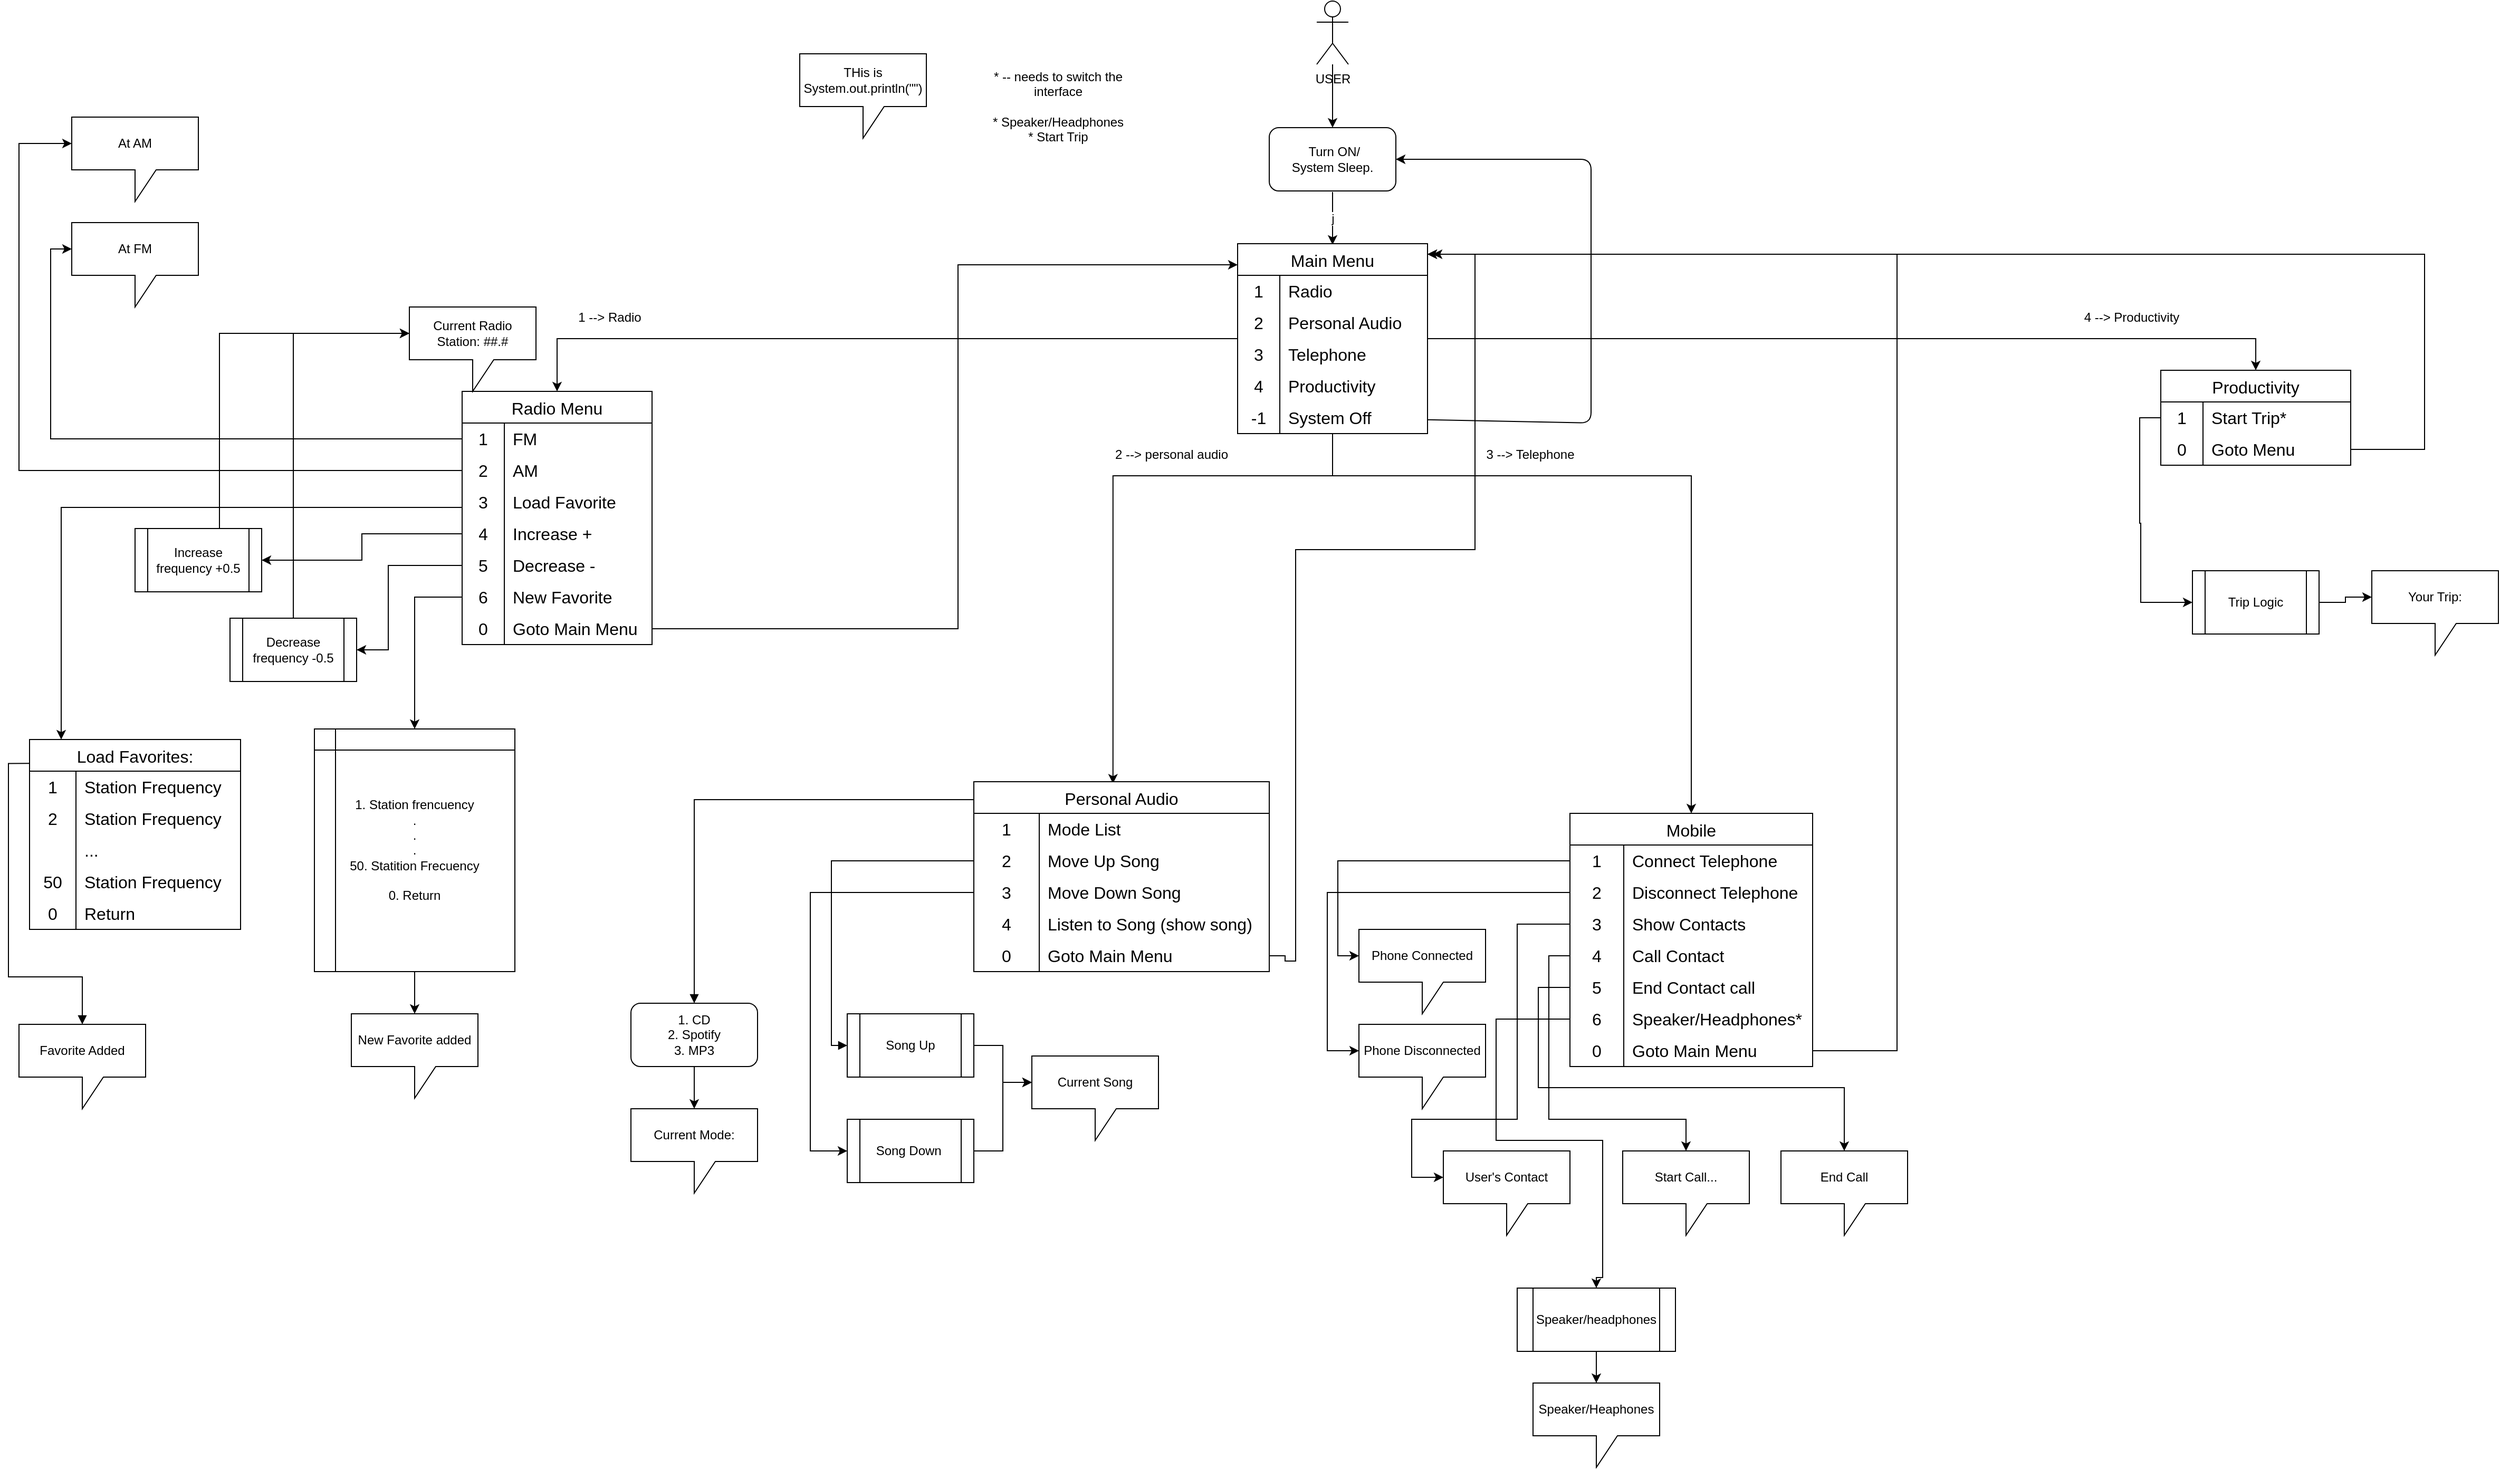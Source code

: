 <mxfile>
    <diagram name="Page-1" id="MmQWQliLs_yuCxj9gIKR">
        <mxGraphModel dx="2003" dy="591" grid="1" gridSize="10" guides="1" tooltips="1" connect="1" arrows="1" fold="1" page="1" pageScale="1" pageWidth="850" pageHeight="1100" math="0" shadow="0">
            <root>
                <mxCell id="0"/>
                <mxCell id="1" parent="0"/>
                <mxCell id="TiiX26Bb1OiR6IXR6t6P-1" style="edgeStyle=orthogonalEdgeStyle;rounded=0;orthogonalLoop=1;jettySize=auto;html=1;" parent="1" source="K9-R-xJxUMv8-NCfHtHC-2" target="K9-R-xJxUMv8-NCfHtHC-5" edge="1">
                    <mxGeometry relative="1" as="geometry"/>
                </mxCell>
                <mxCell id="K9-R-xJxUMv8-NCfHtHC-2" value="USER" style="shape=umlActor;verticalLabelPosition=bottom;verticalAlign=top;html=1;outlineConnect=0;" parent="1" vertex="1">
                    <mxGeometry x="410" y="40" width="30" height="60" as="geometry"/>
                </mxCell>
                <mxCell id="TiiX26Bb1OiR6IXR6t6P-5" value="j" style="edgeStyle=orthogonalEdgeStyle;rounded=0;orthogonalLoop=1;jettySize=auto;html=1;entryX=0.5;entryY=0;entryDx=0;entryDy=0;" parent="1" edge="1">
                    <mxGeometry relative="1" as="geometry">
                        <mxPoint x="425" y="271" as="targetPoint"/>
                        <mxPoint x="425" y="221" as="sourcePoint"/>
                    </mxGeometry>
                </mxCell>
                <mxCell id="K9-R-xJxUMv8-NCfHtHC-5" value="&amp;nbsp;Turn ON/&lt;div&gt;System Sleep.&lt;/div&gt;" style="rounded=1;whiteSpace=wrap;html=1;" parent="1" vertex="1">
                    <mxGeometry x="365" y="160" width="120" height="60" as="geometry"/>
                </mxCell>
                <mxCell id="TiiX26Bb1OiR6IXR6t6P-38" style="edgeStyle=orthogonalEdgeStyle;rounded=0;orthogonalLoop=1;jettySize=auto;html=1;entryX=0.5;entryY=0;entryDx=0;entryDy=0;" parent="1" source="TiiX26Bb1OiR6IXR6t6P-6" target="TiiX26Bb1OiR6IXR6t6P-28" edge="1">
                    <mxGeometry relative="1" as="geometry"/>
                </mxCell>
                <mxCell id="TiiX26Bb1OiR6IXR6t6P-49" style="edgeStyle=orthogonalEdgeStyle;rounded=0;orthogonalLoop=1;jettySize=auto;html=1;entryX=0.471;entryY=0.01;entryDx=0;entryDy=0;entryPerimeter=0;" parent="1" source="TiiX26Bb1OiR6IXR6t6P-6" target="TiiX26Bb1OiR6IXR6t6P-39" edge="1">
                    <mxGeometry relative="1" as="geometry">
                        <Array as="points">
                            <mxPoint x="425" y="490"/>
                            <mxPoint x="217" y="490"/>
                        </Array>
                    </mxGeometry>
                </mxCell>
                <mxCell id="TiiX26Bb1OiR6IXR6t6P-60" style="edgeStyle=orthogonalEdgeStyle;rounded=0;orthogonalLoop=1;jettySize=auto;html=1;entryX=0.5;entryY=0;entryDx=0;entryDy=0;" parent="1" source="TiiX26Bb1OiR6IXR6t6P-6" target="TiiX26Bb1OiR6IXR6t6P-50" edge="1">
                    <mxGeometry relative="1" as="geometry">
                        <Array as="points">
                            <mxPoint x="425" y="490"/>
                            <mxPoint x="765" y="490"/>
                        </Array>
                    </mxGeometry>
                </mxCell>
                <mxCell id="TiiX26Bb1OiR6IXR6t6P-71" style="edgeStyle=orthogonalEdgeStyle;rounded=0;orthogonalLoop=1;jettySize=auto;html=1;entryX=0.5;entryY=0;entryDx=0;entryDy=0;" parent="1" source="TiiX26Bb1OiR6IXR6t6P-6" target="TiiX26Bb1OiR6IXR6t6P-61" edge="1">
                    <mxGeometry relative="1" as="geometry"/>
                </mxCell>
                <mxCell id="TiiX26Bb1OiR6IXR6t6P-6" value="Main Menu" style="shape=table;startSize=30;container=1;collapsible=0;childLayout=tableLayout;fixedRows=1;rowLines=0;fontStyle=0;strokeColor=default;fontSize=16;" parent="1" vertex="1">
                    <mxGeometry x="335" y="270" width="180" height="180" as="geometry"/>
                </mxCell>
                <mxCell id="TiiX26Bb1OiR6IXR6t6P-7" value="" style="shape=tableRow;horizontal=0;startSize=0;swimlaneHead=0;swimlaneBody=0;top=0;left=0;bottom=0;right=0;collapsible=0;dropTarget=0;fillColor=none;points=[[0,0.5],[1,0.5]];portConstraint=eastwest;strokeColor=inherit;fontSize=16;" parent="TiiX26Bb1OiR6IXR6t6P-6" vertex="1">
                    <mxGeometry y="30" width="180" height="30" as="geometry"/>
                </mxCell>
                <mxCell id="TiiX26Bb1OiR6IXR6t6P-8" value="1" style="shape=partialRectangle;html=1;whiteSpace=wrap;connectable=0;fillColor=none;top=0;left=0;bottom=0;right=0;overflow=hidden;pointerEvents=1;strokeColor=inherit;fontSize=16;" parent="TiiX26Bb1OiR6IXR6t6P-7" vertex="1">
                    <mxGeometry width="40" height="30" as="geometry">
                        <mxRectangle width="40" height="30" as="alternateBounds"/>
                    </mxGeometry>
                </mxCell>
                <mxCell id="TiiX26Bb1OiR6IXR6t6P-9" value="Radio" style="shape=partialRectangle;html=1;whiteSpace=wrap;connectable=0;fillColor=none;top=0;left=0;bottom=0;right=0;align=left;spacingLeft=6;overflow=hidden;strokeColor=inherit;fontSize=16;" parent="TiiX26Bb1OiR6IXR6t6P-7" vertex="1">
                    <mxGeometry x="40" width="140" height="30" as="geometry">
                        <mxRectangle width="140" height="30" as="alternateBounds"/>
                    </mxGeometry>
                </mxCell>
                <mxCell id="TiiX26Bb1OiR6IXR6t6P-10" value="" style="shape=tableRow;horizontal=0;startSize=0;swimlaneHead=0;swimlaneBody=0;top=0;left=0;bottom=0;right=0;collapsible=0;dropTarget=0;fillColor=none;points=[[0,0.5],[1,0.5]];portConstraint=eastwest;strokeColor=inherit;fontSize=16;" parent="TiiX26Bb1OiR6IXR6t6P-6" vertex="1">
                    <mxGeometry y="60" width="180" height="30" as="geometry"/>
                </mxCell>
                <mxCell id="TiiX26Bb1OiR6IXR6t6P-11" value="2" style="shape=partialRectangle;html=1;whiteSpace=wrap;connectable=0;fillColor=none;top=0;left=0;bottom=0;right=0;overflow=hidden;strokeColor=inherit;fontSize=16;" parent="TiiX26Bb1OiR6IXR6t6P-10" vertex="1">
                    <mxGeometry width="40" height="30" as="geometry">
                        <mxRectangle width="40" height="30" as="alternateBounds"/>
                    </mxGeometry>
                </mxCell>
                <mxCell id="TiiX26Bb1OiR6IXR6t6P-12" value="Personal Audio" style="shape=partialRectangle;html=1;whiteSpace=wrap;connectable=0;fillColor=none;top=0;left=0;bottom=0;right=0;align=left;spacingLeft=6;overflow=hidden;strokeColor=inherit;fontSize=16;" parent="TiiX26Bb1OiR6IXR6t6P-10" vertex="1">
                    <mxGeometry x="40" width="140" height="30" as="geometry">
                        <mxRectangle width="140" height="30" as="alternateBounds"/>
                    </mxGeometry>
                </mxCell>
                <mxCell id="TiiX26Bb1OiR6IXR6t6P-13" value="" style="shape=tableRow;horizontal=0;startSize=0;swimlaneHead=0;swimlaneBody=0;top=0;left=0;bottom=0;right=0;collapsible=0;dropTarget=0;fillColor=none;points=[[0,0.5],[1,0.5]];portConstraint=eastwest;strokeColor=inherit;fontSize=16;" parent="TiiX26Bb1OiR6IXR6t6P-6" vertex="1">
                    <mxGeometry y="90" width="180" height="30" as="geometry"/>
                </mxCell>
                <mxCell id="TiiX26Bb1OiR6IXR6t6P-14" value="3" style="shape=partialRectangle;html=1;whiteSpace=wrap;connectable=0;fillColor=none;top=0;left=0;bottom=0;right=0;overflow=hidden;strokeColor=inherit;fontSize=16;" parent="TiiX26Bb1OiR6IXR6t6P-13" vertex="1">
                    <mxGeometry width="40" height="30" as="geometry">
                        <mxRectangle width="40" height="30" as="alternateBounds"/>
                    </mxGeometry>
                </mxCell>
                <mxCell id="TiiX26Bb1OiR6IXR6t6P-15" value="Telephone" style="shape=partialRectangle;html=1;whiteSpace=wrap;connectable=0;fillColor=none;top=0;left=0;bottom=0;right=0;align=left;spacingLeft=6;overflow=hidden;strokeColor=inherit;fontSize=16;" parent="TiiX26Bb1OiR6IXR6t6P-13" vertex="1">
                    <mxGeometry x="40" width="140" height="30" as="geometry">
                        <mxRectangle width="140" height="30" as="alternateBounds"/>
                    </mxGeometry>
                </mxCell>
                <mxCell id="TiiX26Bb1OiR6IXR6t6P-22" style="shape=tableRow;horizontal=0;startSize=0;swimlaneHead=0;swimlaneBody=0;top=0;left=0;bottom=0;right=0;collapsible=0;dropTarget=0;fillColor=none;points=[[0,0.5],[1,0.5]];portConstraint=eastwest;strokeColor=inherit;fontSize=16;" parent="TiiX26Bb1OiR6IXR6t6P-6" vertex="1">
                    <mxGeometry y="120" width="180" height="30" as="geometry"/>
                </mxCell>
                <mxCell id="TiiX26Bb1OiR6IXR6t6P-23" value="4" style="shape=partialRectangle;html=1;whiteSpace=wrap;connectable=0;fillColor=none;top=0;left=0;bottom=0;right=0;overflow=hidden;strokeColor=inherit;fontSize=16;" parent="TiiX26Bb1OiR6IXR6t6P-22" vertex="1">
                    <mxGeometry width="40" height="30" as="geometry">
                        <mxRectangle width="40" height="30" as="alternateBounds"/>
                    </mxGeometry>
                </mxCell>
                <mxCell id="TiiX26Bb1OiR6IXR6t6P-24" value="Productivity" style="shape=partialRectangle;html=1;whiteSpace=wrap;connectable=0;fillColor=none;top=0;left=0;bottom=0;right=0;align=left;spacingLeft=6;overflow=hidden;strokeColor=inherit;fontSize=16;" parent="TiiX26Bb1OiR6IXR6t6P-22" vertex="1">
                    <mxGeometry x="40" width="140" height="30" as="geometry">
                        <mxRectangle width="140" height="30" as="alternateBounds"/>
                    </mxGeometry>
                </mxCell>
                <mxCell id="TiiX26Bb1OiR6IXR6t6P-25" style="shape=tableRow;horizontal=0;startSize=0;swimlaneHead=0;swimlaneBody=0;top=0;left=0;bottom=0;right=0;collapsible=0;dropTarget=0;fillColor=none;points=[[0,0.5],[1,0.5]];portConstraint=eastwest;strokeColor=inherit;fontSize=16;" parent="TiiX26Bb1OiR6IXR6t6P-6" vertex="1">
                    <mxGeometry y="150" width="180" height="30" as="geometry"/>
                </mxCell>
                <mxCell id="TiiX26Bb1OiR6IXR6t6P-26" value="-1" style="shape=partialRectangle;html=1;whiteSpace=wrap;connectable=0;fillColor=none;top=0;left=0;bottom=0;right=0;overflow=hidden;strokeColor=inherit;fontSize=16;" parent="TiiX26Bb1OiR6IXR6t6P-25" vertex="1">
                    <mxGeometry width="40" height="30" as="geometry">
                        <mxRectangle width="40" height="30" as="alternateBounds"/>
                    </mxGeometry>
                </mxCell>
                <mxCell id="TiiX26Bb1OiR6IXR6t6P-27" value="System Off" style="shape=partialRectangle;html=1;whiteSpace=wrap;connectable=0;fillColor=none;top=0;left=0;bottom=0;right=0;align=left;spacingLeft=6;overflow=hidden;strokeColor=inherit;fontSize=16;" parent="TiiX26Bb1OiR6IXR6t6P-25" vertex="1">
                    <mxGeometry x="40" width="140" height="30" as="geometry">
                        <mxRectangle width="140" height="30" as="alternateBounds"/>
                    </mxGeometry>
                </mxCell>
                <mxCell id="TiiX26Bb1OiR6IXR6t6P-28" value="Radio Menu" style="shape=table;startSize=30;container=1;collapsible=0;childLayout=tableLayout;fixedRows=1;rowLines=0;fontStyle=0;strokeColor=default;fontSize=16;" parent="1" vertex="1">
                    <mxGeometry x="-400" y="410" width="180" height="240" as="geometry"/>
                </mxCell>
                <mxCell id="TiiX26Bb1OiR6IXR6t6P-29" value="" style="shape=tableRow;horizontal=0;startSize=0;swimlaneHead=0;swimlaneBody=0;top=0;left=0;bottom=0;right=0;collapsible=0;dropTarget=0;fillColor=none;points=[[0,0.5],[1,0.5]];portConstraint=eastwest;strokeColor=inherit;fontSize=16;" parent="TiiX26Bb1OiR6IXR6t6P-28" vertex="1">
                    <mxGeometry y="30" width="180" height="30" as="geometry"/>
                </mxCell>
                <mxCell id="TiiX26Bb1OiR6IXR6t6P-30" value="1" style="shape=partialRectangle;html=1;whiteSpace=wrap;connectable=0;fillColor=none;top=0;left=0;bottom=0;right=0;overflow=hidden;pointerEvents=1;strokeColor=inherit;fontSize=16;" parent="TiiX26Bb1OiR6IXR6t6P-29" vertex="1">
                    <mxGeometry width="40" height="30" as="geometry">
                        <mxRectangle width="40" height="30" as="alternateBounds"/>
                    </mxGeometry>
                </mxCell>
                <mxCell id="TiiX26Bb1OiR6IXR6t6P-31" value="FM" style="shape=partialRectangle;html=1;whiteSpace=wrap;connectable=0;fillColor=none;top=0;left=0;bottom=0;right=0;align=left;spacingLeft=6;overflow=hidden;strokeColor=inherit;fontSize=16;" parent="TiiX26Bb1OiR6IXR6t6P-29" vertex="1">
                    <mxGeometry x="40" width="140" height="30" as="geometry">
                        <mxRectangle width="140" height="30" as="alternateBounds"/>
                    </mxGeometry>
                </mxCell>
                <mxCell id="TiiX26Bb1OiR6IXR6t6P-32" value="" style="shape=tableRow;horizontal=0;startSize=0;swimlaneHead=0;swimlaneBody=0;top=0;left=0;bottom=0;right=0;collapsible=0;dropTarget=0;fillColor=none;points=[[0,0.5],[1,0.5]];portConstraint=eastwest;strokeColor=inherit;fontSize=16;" parent="TiiX26Bb1OiR6IXR6t6P-28" vertex="1">
                    <mxGeometry y="60" width="180" height="30" as="geometry"/>
                </mxCell>
                <mxCell id="TiiX26Bb1OiR6IXR6t6P-33" value="2" style="shape=partialRectangle;html=1;whiteSpace=wrap;connectable=0;fillColor=none;top=0;left=0;bottom=0;right=0;overflow=hidden;strokeColor=inherit;fontSize=16;" parent="TiiX26Bb1OiR6IXR6t6P-32" vertex="1">
                    <mxGeometry width="40" height="30" as="geometry">
                        <mxRectangle width="40" height="30" as="alternateBounds"/>
                    </mxGeometry>
                </mxCell>
                <mxCell id="TiiX26Bb1OiR6IXR6t6P-34" value="AM" style="shape=partialRectangle;html=1;whiteSpace=wrap;connectable=0;fillColor=none;top=0;left=0;bottom=0;right=0;align=left;spacingLeft=6;overflow=hidden;strokeColor=inherit;fontSize=16;" parent="TiiX26Bb1OiR6IXR6t6P-32" vertex="1">
                    <mxGeometry x="40" width="140" height="30" as="geometry">
                        <mxRectangle width="140" height="30" as="alternateBounds"/>
                    </mxGeometry>
                </mxCell>
                <mxCell id="TiiX26Bb1OiR6IXR6t6P-35" value="" style="shape=tableRow;horizontal=0;startSize=0;swimlaneHead=0;swimlaneBody=0;top=0;left=0;bottom=0;right=0;collapsible=0;dropTarget=0;fillColor=none;points=[[0,0.5],[1,0.5]];portConstraint=eastwest;strokeColor=inherit;fontSize=16;" parent="TiiX26Bb1OiR6IXR6t6P-28" vertex="1">
                    <mxGeometry y="90" width="180" height="30" as="geometry"/>
                </mxCell>
                <mxCell id="TiiX26Bb1OiR6IXR6t6P-36" value="3" style="shape=partialRectangle;html=1;whiteSpace=wrap;connectable=0;fillColor=none;top=0;left=0;bottom=0;right=0;overflow=hidden;strokeColor=inherit;fontSize=16;" parent="TiiX26Bb1OiR6IXR6t6P-35" vertex="1">
                    <mxGeometry width="40" height="30" as="geometry">
                        <mxRectangle width="40" height="30" as="alternateBounds"/>
                    </mxGeometry>
                </mxCell>
                <mxCell id="TiiX26Bb1OiR6IXR6t6P-37" value="Load Favorite" style="shape=partialRectangle;html=1;whiteSpace=wrap;connectable=0;fillColor=none;top=0;left=0;bottom=0;right=0;align=left;spacingLeft=6;overflow=hidden;strokeColor=inherit;fontSize=16;" parent="TiiX26Bb1OiR6IXR6t6P-35" vertex="1">
                    <mxGeometry x="40" width="140" height="30" as="geometry">
                        <mxRectangle width="140" height="30" as="alternateBounds"/>
                    </mxGeometry>
                </mxCell>
                <mxCell id="TiiX26Bb1OiR6IXR6t6P-98" style="shape=tableRow;horizontal=0;startSize=0;swimlaneHead=0;swimlaneBody=0;top=0;left=0;bottom=0;right=0;collapsible=0;dropTarget=0;fillColor=none;points=[[0,0.5],[1,0.5]];portConstraint=eastwest;strokeColor=inherit;fontSize=16;" parent="TiiX26Bb1OiR6IXR6t6P-28" vertex="1">
                    <mxGeometry y="120" width="180" height="30" as="geometry"/>
                </mxCell>
                <mxCell id="TiiX26Bb1OiR6IXR6t6P-99" value="4" style="shape=partialRectangle;html=1;whiteSpace=wrap;connectable=0;fillColor=none;top=0;left=0;bottom=0;right=0;overflow=hidden;strokeColor=inherit;fontSize=16;" parent="TiiX26Bb1OiR6IXR6t6P-98" vertex="1">
                    <mxGeometry width="40" height="30" as="geometry">
                        <mxRectangle width="40" height="30" as="alternateBounds"/>
                    </mxGeometry>
                </mxCell>
                <mxCell id="TiiX26Bb1OiR6IXR6t6P-100" value="Increase +" style="shape=partialRectangle;html=1;whiteSpace=wrap;connectable=0;fillColor=none;top=0;left=0;bottom=0;right=0;align=left;spacingLeft=6;overflow=hidden;strokeColor=inherit;fontSize=16;" parent="TiiX26Bb1OiR6IXR6t6P-98" vertex="1">
                    <mxGeometry x="40" width="140" height="30" as="geometry">
                        <mxRectangle width="140" height="30" as="alternateBounds"/>
                    </mxGeometry>
                </mxCell>
                <mxCell id="TiiX26Bb1OiR6IXR6t6P-101" style="shape=tableRow;horizontal=0;startSize=0;swimlaneHead=0;swimlaneBody=0;top=0;left=0;bottom=0;right=0;collapsible=0;dropTarget=0;fillColor=none;points=[[0,0.5],[1,0.5]];portConstraint=eastwest;strokeColor=inherit;fontSize=16;" parent="TiiX26Bb1OiR6IXR6t6P-28" vertex="1">
                    <mxGeometry y="150" width="180" height="30" as="geometry"/>
                </mxCell>
                <mxCell id="TiiX26Bb1OiR6IXR6t6P-102" value="5" style="shape=partialRectangle;html=1;whiteSpace=wrap;connectable=0;fillColor=none;top=0;left=0;bottom=0;right=0;overflow=hidden;strokeColor=inherit;fontSize=16;" parent="TiiX26Bb1OiR6IXR6t6P-101" vertex="1">
                    <mxGeometry width="40" height="30" as="geometry">
                        <mxRectangle width="40" height="30" as="alternateBounds"/>
                    </mxGeometry>
                </mxCell>
                <mxCell id="TiiX26Bb1OiR6IXR6t6P-103" value="Decrease -" style="shape=partialRectangle;html=1;whiteSpace=wrap;connectable=0;fillColor=none;top=0;left=0;bottom=0;right=0;align=left;spacingLeft=6;overflow=hidden;strokeColor=inherit;fontSize=16;" parent="TiiX26Bb1OiR6IXR6t6P-101" vertex="1">
                    <mxGeometry x="40" width="140" height="30" as="geometry">
                        <mxRectangle width="140" height="30" as="alternateBounds"/>
                    </mxGeometry>
                </mxCell>
                <mxCell id="TiiX26Bb1OiR6IXR6t6P-104" style="shape=tableRow;horizontal=0;startSize=0;swimlaneHead=0;swimlaneBody=0;top=0;left=0;bottom=0;right=0;collapsible=0;dropTarget=0;fillColor=none;points=[[0,0.5],[1,0.5]];portConstraint=eastwest;strokeColor=inherit;fontSize=16;" parent="TiiX26Bb1OiR6IXR6t6P-28" vertex="1">
                    <mxGeometry y="180" width="180" height="30" as="geometry"/>
                </mxCell>
                <mxCell id="TiiX26Bb1OiR6IXR6t6P-105" value="6" style="shape=partialRectangle;html=1;whiteSpace=wrap;connectable=0;fillColor=none;top=0;left=0;bottom=0;right=0;overflow=hidden;strokeColor=inherit;fontSize=16;" parent="TiiX26Bb1OiR6IXR6t6P-104" vertex="1">
                    <mxGeometry width="40" height="30" as="geometry">
                        <mxRectangle width="40" height="30" as="alternateBounds"/>
                    </mxGeometry>
                </mxCell>
                <mxCell id="TiiX26Bb1OiR6IXR6t6P-106" value="New Favorite" style="shape=partialRectangle;html=1;whiteSpace=wrap;connectable=0;fillColor=none;top=0;left=0;bottom=0;right=0;align=left;spacingLeft=6;overflow=hidden;strokeColor=inherit;fontSize=16;" parent="TiiX26Bb1OiR6IXR6t6P-104" vertex="1">
                    <mxGeometry x="40" width="140" height="30" as="geometry">
                        <mxRectangle width="140" height="30" as="alternateBounds"/>
                    </mxGeometry>
                </mxCell>
                <mxCell id="TiiX26Bb1OiR6IXR6t6P-107" style="shape=tableRow;horizontal=0;startSize=0;swimlaneHead=0;swimlaneBody=0;top=0;left=0;bottom=0;right=0;collapsible=0;dropTarget=0;fillColor=none;points=[[0,0.5],[1,0.5]];portConstraint=eastwest;strokeColor=inherit;fontSize=16;" parent="TiiX26Bb1OiR6IXR6t6P-28" vertex="1">
                    <mxGeometry y="210" width="180" height="30" as="geometry"/>
                </mxCell>
                <mxCell id="TiiX26Bb1OiR6IXR6t6P-108" value="0" style="shape=partialRectangle;html=1;whiteSpace=wrap;connectable=0;fillColor=none;top=0;left=0;bottom=0;right=0;overflow=hidden;strokeColor=inherit;fontSize=16;" parent="TiiX26Bb1OiR6IXR6t6P-107" vertex="1">
                    <mxGeometry width="40" height="30" as="geometry">
                        <mxRectangle width="40" height="30" as="alternateBounds"/>
                    </mxGeometry>
                </mxCell>
                <mxCell id="TiiX26Bb1OiR6IXR6t6P-109" value="Goto Main Menu" style="shape=partialRectangle;html=1;whiteSpace=wrap;connectable=0;fillColor=none;top=0;left=0;bottom=0;right=0;align=left;spacingLeft=6;overflow=hidden;strokeColor=inherit;fontSize=16;" parent="TiiX26Bb1OiR6IXR6t6P-107" vertex="1">
                    <mxGeometry x="40" width="140" height="30" as="geometry">
                        <mxRectangle width="140" height="30" as="alternateBounds"/>
                    </mxGeometry>
                </mxCell>
                <mxCell id="TiiX26Bb1OiR6IXR6t6P-39" value="Personal Audio" style="shape=table;startSize=30;container=1;collapsible=0;childLayout=tableLayout;fixedRows=1;rowLines=0;fontStyle=0;strokeColor=default;fontSize=16;" parent="1" vertex="1">
                    <mxGeometry x="85" y="780" width="280" height="180" as="geometry"/>
                </mxCell>
                <mxCell id="TiiX26Bb1OiR6IXR6t6P-40" value="" style="shape=tableRow;horizontal=0;startSize=0;swimlaneHead=0;swimlaneBody=0;top=0;left=0;bottom=0;right=0;collapsible=0;dropTarget=0;fillColor=none;points=[[0,0.5],[1,0.5]];portConstraint=eastwest;strokeColor=inherit;fontSize=16;" parent="TiiX26Bb1OiR6IXR6t6P-39" vertex="1">
                    <mxGeometry y="30" width="280" height="30" as="geometry"/>
                </mxCell>
                <mxCell id="TiiX26Bb1OiR6IXR6t6P-41" value="1" style="shape=partialRectangle;html=1;whiteSpace=wrap;connectable=0;fillColor=none;top=0;left=0;bottom=0;right=0;overflow=hidden;pointerEvents=1;strokeColor=inherit;fontSize=16;" parent="TiiX26Bb1OiR6IXR6t6P-40" vertex="1">
                    <mxGeometry width="62" height="30" as="geometry">
                        <mxRectangle width="62" height="30" as="alternateBounds"/>
                    </mxGeometry>
                </mxCell>
                <mxCell id="TiiX26Bb1OiR6IXR6t6P-42" value="Mode List" style="shape=partialRectangle;html=1;whiteSpace=wrap;connectable=0;fillColor=none;top=0;left=0;bottom=0;right=0;align=left;spacingLeft=6;overflow=hidden;strokeColor=inherit;fontSize=16;" parent="TiiX26Bb1OiR6IXR6t6P-40" vertex="1">
                    <mxGeometry x="62" width="218" height="30" as="geometry">
                        <mxRectangle width="218" height="30" as="alternateBounds"/>
                    </mxGeometry>
                </mxCell>
                <mxCell id="TiiX26Bb1OiR6IXR6t6P-46" value="" style="shape=tableRow;horizontal=0;startSize=0;swimlaneHead=0;swimlaneBody=0;top=0;left=0;bottom=0;right=0;collapsible=0;dropTarget=0;fillColor=none;points=[[0,0.5],[1,0.5]];portConstraint=eastwest;strokeColor=inherit;fontSize=16;" parent="TiiX26Bb1OiR6IXR6t6P-39" vertex="1">
                    <mxGeometry y="60" width="280" height="30" as="geometry"/>
                </mxCell>
                <mxCell id="TiiX26Bb1OiR6IXR6t6P-47" value="2" style="shape=partialRectangle;html=1;whiteSpace=wrap;connectable=0;fillColor=none;top=0;left=0;bottom=0;right=0;overflow=hidden;strokeColor=inherit;fontSize=16;" parent="TiiX26Bb1OiR6IXR6t6P-46" vertex="1">
                    <mxGeometry width="62" height="30" as="geometry">
                        <mxRectangle width="62" height="30" as="alternateBounds"/>
                    </mxGeometry>
                </mxCell>
                <mxCell id="TiiX26Bb1OiR6IXR6t6P-48" value="Move Up Song" style="shape=partialRectangle;html=1;whiteSpace=wrap;connectable=0;fillColor=none;top=0;left=0;bottom=0;right=0;align=left;spacingLeft=6;overflow=hidden;strokeColor=inherit;fontSize=16;" parent="TiiX26Bb1OiR6IXR6t6P-46" vertex="1">
                    <mxGeometry x="62" width="218" height="30" as="geometry">
                        <mxRectangle width="218" height="30" as="alternateBounds"/>
                    </mxGeometry>
                </mxCell>
                <mxCell id="TiiX26Bb1OiR6IXR6t6P-111" style="shape=tableRow;horizontal=0;startSize=0;swimlaneHead=0;swimlaneBody=0;top=0;left=0;bottom=0;right=0;collapsible=0;dropTarget=0;fillColor=none;points=[[0,0.5],[1,0.5]];portConstraint=eastwest;strokeColor=inherit;fontSize=16;" parent="TiiX26Bb1OiR6IXR6t6P-39" vertex="1">
                    <mxGeometry y="90" width="280" height="30" as="geometry"/>
                </mxCell>
                <mxCell id="TiiX26Bb1OiR6IXR6t6P-112" value="3" style="shape=partialRectangle;html=1;whiteSpace=wrap;connectable=0;fillColor=none;top=0;left=0;bottom=0;right=0;overflow=hidden;strokeColor=inherit;fontSize=16;" parent="TiiX26Bb1OiR6IXR6t6P-111" vertex="1">
                    <mxGeometry width="62" height="30" as="geometry">
                        <mxRectangle width="62" height="30" as="alternateBounds"/>
                    </mxGeometry>
                </mxCell>
                <mxCell id="TiiX26Bb1OiR6IXR6t6P-113" value="Move Down Song" style="shape=partialRectangle;html=1;whiteSpace=wrap;connectable=0;fillColor=none;top=0;left=0;bottom=0;right=0;align=left;spacingLeft=6;overflow=hidden;strokeColor=inherit;fontSize=16;" parent="TiiX26Bb1OiR6IXR6t6P-111" vertex="1">
                    <mxGeometry x="62" width="218" height="30" as="geometry">
                        <mxRectangle width="218" height="30" as="alternateBounds"/>
                    </mxGeometry>
                </mxCell>
                <mxCell id="TiiX26Bb1OiR6IXR6t6P-127" style="shape=tableRow;horizontal=0;startSize=0;swimlaneHead=0;swimlaneBody=0;top=0;left=0;bottom=0;right=0;collapsible=0;dropTarget=0;fillColor=none;points=[[0,0.5],[1,0.5]];portConstraint=eastwest;strokeColor=inherit;fontSize=16;" parent="TiiX26Bb1OiR6IXR6t6P-39" vertex="1">
                    <mxGeometry y="120" width="280" height="30" as="geometry"/>
                </mxCell>
                <mxCell id="TiiX26Bb1OiR6IXR6t6P-128" value="4" style="shape=partialRectangle;html=1;whiteSpace=wrap;connectable=0;fillColor=none;top=0;left=0;bottom=0;right=0;overflow=hidden;strokeColor=inherit;fontSize=16;" parent="TiiX26Bb1OiR6IXR6t6P-127" vertex="1">
                    <mxGeometry width="62" height="30" as="geometry">
                        <mxRectangle width="62" height="30" as="alternateBounds"/>
                    </mxGeometry>
                </mxCell>
                <mxCell id="TiiX26Bb1OiR6IXR6t6P-129" value="Listen to Song (show song)" style="shape=partialRectangle;html=1;whiteSpace=wrap;connectable=0;fillColor=none;top=0;left=0;bottom=0;right=0;align=left;spacingLeft=6;overflow=hidden;strokeColor=inherit;fontSize=16;" parent="TiiX26Bb1OiR6IXR6t6P-127" vertex="1">
                    <mxGeometry x="62" width="218" height="30" as="geometry">
                        <mxRectangle width="218" height="30" as="alternateBounds"/>
                    </mxGeometry>
                </mxCell>
                <mxCell id="TiiX26Bb1OiR6IXR6t6P-130" style="shape=tableRow;horizontal=0;startSize=0;swimlaneHead=0;swimlaneBody=0;top=0;left=0;bottom=0;right=0;collapsible=0;dropTarget=0;fillColor=none;points=[[0,0.5],[1,0.5]];portConstraint=eastwest;strokeColor=inherit;fontSize=16;" parent="TiiX26Bb1OiR6IXR6t6P-39" vertex="1">
                    <mxGeometry y="150" width="280" height="30" as="geometry"/>
                </mxCell>
                <mxCell id="TiiX26Bb1OiR6IXR6t6P-131" value="0" style="shape=partialRectangle;html=1;whiteSpace=wrap;connectable=0;fillColor=none;top=0;left=0;bottom=0;right=0;overflow=hidden;strokeColor=inherit;fontSize=16;" parent="TiiX26Bb1OiR6IXR6t6P-130" vertex="1">
                    <mxGeometry width="62" height="30" as="geometry">
                        <mxRectangle width="62" height="30" as="alternateBounds"/>
                    </mxGeometry>
                </mxCell>
                <mxCell id="TiiX26Bb1OiR6IXR6t6P-132" value="Goto Main Menu" style="shape=partialRectangle;html=1;whiteSpace=wrap;connectable=0;fillColor=none;top=0;left=0;bottom=0;right=0;align=left;spacingLeft=6;overflow=hidden;strokeColor=inherit;fontSize=16;" parent="TiiX26Bb1OiR6IXR6t6P-130" vertex="1">
                    <mxGeometry x="62" width="218" height="30" as="geometry">
                        <mxRectangle width="218" height="30" as="alternateBounds"/>
                    </mxGeometry>
                </mxCell>
                <mxCell id="TiiX26Bb1OiR6IXR6t6P-50" value="Mobile" style="shape=table;startSize=30;container=1;collapsible=0;childLayout=tableLayout;fixedRows=1;rowLines=0;fontStyle=0;strokeColor=default;fontSize=16;" parent="1" vertex="1">
                    <mxGeometry x="650" y="810" width="230" height="240" as="geometry"/>
                </mxCell>
                <mxCell id="TiiX26Bb1OiR6IXR6t6P-51" value="" style="shape=tableRow;horizontal=0;startSize=0;swimlaneHead=0;swimlaneBody=0;top=0;left=0;bottom=0;right=0;collapsible=0;dropTarget=0;fillColor=none;points=[[0,0.5],[1,0.5]];portConstraint=eastwest;strokeColor=inherit;fontSize=16;" parent="TiiX26Bb1OiR6IXR6t6P-50" vertex="1">
                    <mxGeometry y="30" width="230" height="30" as="geometry"/>
                </mxCell>
                <mxCell id="TiiX26Bb1OiR6IXR6t6P-52" value="1" style="shape=partialRectangle;html=1;whiteSpace=wrap;connectable=0;fillColor=none;top=0;left=0;bottom=0;right=0;overflow=hidden;pointerEvents=1;strokeColor=inherit;fontSize=16;" parent="TiiX26Bb1OiR6IXR6t6P-51" vertex="1">
                    <mxGeometry width="51" height="30" as="geometry">
                        <mxRectangle width="51" height="30" as="alternateBounds"/>
                    </mxGeometry>
                </mxCell>
                <mxCell id="TiiX26Bb1OiR6IXR6t6P-53" value="Connect Telephone" style="shape=partialRectangle;html=1;whiteSpace=wrap;connectable=0;fillColor=none;top=0;left=0;bottom=0;right=0;align=left;spacingLeft=6;overflow=hidden;strokeColor=inherit;fontSize=16;" parent="TiiX26Bb1OiR6IXR6t6P-51" vertex="1">
                    <mxGeometry x="51" width="179" height="30" as="geometry">
                        <mxRectangle width="179" height="30" as="alternateBounds"/>
                    </mxGeometry>
                </mxCell>
                <mxCell id="TiiX26Bb1OiR6IXR6t6P-54" value="" style="shape=tableRow;horizontal=0;startSize=0;swimlaneHead=0;swimlaneBody=0;top=0;left=0;bottom=0;right=0;collapsible=0;dropTarget=0;fillColor=none;points=[[0,0.5],[1,0.5]];portConstraint=eastwest;strokeColor=inherit;fontSize=16;" parent="TiiX26Bb1OiR6IXR6t6P-50" vertex="1">
                    <mxGeometry y="60" width="230" height="30" as="geometry"/>
                </mxCell>
                <mxCell id="TiiX26Bb1OiR6IXR6t6P-55" value="2" style="shape=partialRectangle;html=1;whiteSpace=wrap;connectable=0;fillColor=none;top=0;left=0;bottom=0;right=0;overflow=hidden;strokeColor=inherit;fontSize=16;" parent="TiiX26Bb1OiR6IXR6t6P-54" vertex="1">
                    <mxGeometry width="51" height="30" as="geometry">
                        <mxRectangle width="51" height="30" as="alternateBounds"/>
                    </mxGeometry>
                </mxCell>
                <mxCell id="TiiX26Bb1OiR6IXR6t6P-56" value="Disconnect Telephone" style="shape=partialRectangle;html=1;whiteSpace=wrap;connectable=0;fillColor=none;top=0;left=0;bottom=0;right=0;align=left;spacingLeft=6;overflow=hidden;strokeColor=inherit;fontSize=16;" parent="TiiX26Bb1OiR6IXR6t6P-54" vertex="1">
                    <mxGeometry x="51" width="179" height="30" as="geometry">
                        <mxRectangle width="179" height="30" as="alternateBounds"/>
                    </mxGeometry>
                </mxCell>
                <mxCell id="TiiX26Bb1OiR6IXR6t6P-57" value="" style="shape=tableRow;horizontal=0;startSize=0;swimlaneHead=0;swimlaneBody=0;top=0;left=0;bottom=0;right=0;collapsible=0;dropTarget=0;fillColor=none;points=[[0,0.5],[1,0.5]];portConstraint=eastwest;strokeColor=inherit;fontSize=16;" parent="TiiX26Bb1OiR6IXR6t6P-50" vertex="1">
                    <mxGeometry y="90" width="230" height="30" as="geometry"/>
                </mxCell>
                <mxCell id="TiiX26Bb1OiR6IXR6t6P-58" value="3" style="shape=partialRectangle;html=1;whiteSpace=wrap;connectable=0;fillColor=none;top=0;left=0;bottom=0;right=0;overflow=hidden;strokeColor=inherit;fontSize=16;" parent="TiiX26Bb1OiR6IXR6t6P-57" vertex="1">
                    <mxGeometry width="51" height="30" as="geometry">
                        <mxRectangle width="51" height="30" as="alternateBounds"/>
                    </mxGeometry>
                </mxCell>
                <mxCell id="TiiX26Bb1OiR6IXR6t6P-59" value="Show Contacts" style="shape=partialRectangle;html=1;whiteSpace=wrap;connectable=0;fillColor=none;top=0;left=0;bottom=0;right=0;align=left;spacingLeft=6;overflow=hidden;strokeColor=inherit;fontSize=16;" parent="TiiX26Bb1OiR6IXR6t6P-57" vertex="1">
                    <mxGeometry x="51" width="179" height="30" as="geometry">
                        <mxRectangle width="179" height="30" as="alternateBounds"/>
                    </mxGeometry>
                </mxCell>
                <mxCell id="TiiX26Bb1OiR6IXR6t6P-133" style="shape=tableRow;horizontal=0;startSize=0;swimlaneHead=0;swimlaneBody=0;top=0;left=0;bottom=0;right=0;collapsible=0;dropTarget=0;fillColor=none;points=[[0,0.5],[1,0.5]];portConstraint=eastwest;strokeColor=inherit;fontSize=16;" parent="TiiX26Bb1OiR6IXR6t6P-50" vertex="1">
                    <mxGeometry y="120" width="230" height="30" as="geometry"/>
                </mxCell>
                <mxCell id="TiiX26Bb1OiR6IXR6t6P-134" value="4" style="shape=partialRectangle;html=1;whiteSpace=wrap;connectable=0;fillColor=none;top=0;left=0;bottom=0;right=0;overflow=hidden;strokeColor=inherit;fontSize=16;" parent="TiiX26Bb1OiR6IXR6t6P-133" vertex="1">
                    <mxGeometry width="51" height="30" as="geometry">
                        <mxRectangle width="51" height="30" as="alternateBounds"/>
                    </mxGeometry>
                </mxCell>
                <mxCell id="TiiX26Bb1OiR6IXR6t6P-135" value="Call Contact" style="shape=partialRectangle;html=1;whiteSpace=wrap;connectable=0;fillColor=none;top=0;left=0;bottom=0;right=0;align=left;spacingLeft=6;overflow=hidden;strokeColor=inherit;fontSize=16;" parent="TiiX26Bb1OiR6IXR6t6P-133" vertex="1">
                    <mxGeometry x="51" width="179" height="30" as="geometry">
                        <mxRectangle width="179" height="30" as="alternateBounds"/>
                    </mxGeometry>
                </mxCell>
                <mxCell id="TiiX26Bb1OiR6IXR6t6P-136" style="shape=tableRow;horizontal=0;startSize=0;swimlaneHead=0;swimlaneBody=0;top=0;left=0;bottom=0;right=0;collapsible=0;dropTarget=0;fillColor=none;points=[[0,0.5],[1,0.5]];portConstraint=eastwest;strokeColor=inherit;fontSize=16;" parent="TiiX26Bb1OiR6IXR6t6P-50" vertex="1">
                    <mxGeometry y="150" width="230" height="30" as="geometry"/>
                </mxCell>
                <mxCell id="TiiX26Bb1OiR6IXR6t6P-137" value="5" style="shape=partialRectangle;html=1;whiteSpace=wrap;connectable=0;fillColor=none;top=0;left=0;bottom=0;right=0;overflow=hidden;strokeColor=inherit;fontSize=16;" parent="TiiX26Bb1OiR6IXR6t6P-136" vertex="1">
                    <mxGeometry width="51" height="30" as="geometry">
                        <mxRectangle width="51" height="30" as="alternateBounds"/>
                    </mxGeometry>
                </mxCell>
                <mxCell id="TiiX26Bb1OiR6IXR6t6P-138" value="End Contact call" style="shape=partialRectangle;html=1;whiteSpace=wrap;connectable=0;fillColor=none;top=0;left=0;bottom=0;right=0;align=left;spacingLeft=6;overflow=hidden;strokeColor=inherit;fontSize=16;" parent="TiiX26Bb1OiR6IXR6t6P-136" vertex="1">
                    <mxGeometry x="51" width="179" height="30" as="geometry">
                        <mxRectangle width="179" height="30" as="alternateBounds"/>
                    </mxGeometry>
                </mxCell>
                <mxCell id="TiiX26Bb1OiR6IXR6t6P-139" style="shape=tableRow;horizontal=0;startSize=0;swimlaneHead=0;swimlaneBody=0;top=0;left=0;bottom=0;right=0;collapsible=0;dropTarget=0;fillColor=none;points=[[0,0.5],[1,0.5]];portConstraint=eastwest;strokeColor=inherit;fontSize=16;" parent="TiiX26Bb1OiR6IXR6t6P-50" vertex="1">
                    <mxGeometry y="180" width="230" height="30" as="geometry"/>
                </mxCell>
                <mxCell id="TiiX26Bb1OiR6IXR6t6P-140" value="6" style="shape=partialRectangle;html=1;whiteSpace=wrap;connectable=0;fillColor=none;top=0;left=0;bottom=0;right=0;overflow=hidden;strokeColor=inherit;fontSize=16;" parent="TiiX26Bb1OiR6IXR6t6P-139" vertex="1">
                    <mxGeometry width="51" height="30" as="geometry">
                        <mxRectangle width="51" height="30" as="alternateBounds"/>
                    </mxGeometry>
                </mxCell>
                <mxCell id="TiiX26Bb1OiR6IXR6t6P-141" value="Speaker/Headphones*" style="shape=partialRectangle;html=1;whiteSpace=wrap;connectable=0;fillColor=none;top=0;left=0;bottom=0;right=0;align=left;spacingLeft=6;overflow=hidden;strokeColor=inherit;fontSize=16;" parent="TiiX26Bb1OiR6IXR6t6P-139" vertex="1">
                    <mxGeometry x="51" width="179" height="30" as="geometry">
                        <mxRectangle width="179" height="30" as="alternateBounds"/>
                    </mxGeometry>
                </mxCell>
                <mxCell id="TiiX26Bb1OiR6IXR6t6P-142" style="shape=tableRow;horizontal=0;startSize=0;swimlaneHead=0;swimlaneBody=0;top=0;left=0;bottom=0;right=0;collapsible=0;dropTarget=0;fillColor=none;points=[[0,0.5],[1,0.5]];portConstraint=eastwest;strokeColor=inherit;fontSize=16;" parent="TiiX26Bb1OiR6IXR6t6P-50" vertex="1">
                    <mxGeometry y="210" width="230" height="30" as="geometry"/>
                </mxCell>
                <mxCell id="TiiX26Bb1OiR6IXR6t6P-143" value="0" style="shape=partialRectangle;html=1;whiteSpace=wrap;connectable=0;fillColor=none;top=0;left=0;bottom=0;right=0;overflow=hidden;strokeColor=inherit;fontSize=16;" parent="TiiX26Bb1OiR6IXR6t6P-142" vertex="1">
                    <mxGeometry width="51" height="30" as="geometry">
                        <mxRectangle width="51" height="30" as="alternateBounds"/>
                    </mxGeometry>
                </mxCell>
                <mxCell id="TiiX26Bb1OiR6IXR6t6P-144" value="Goto Main Menu" style="shape=partialRectangle;html=1;whiteSpace=wrap;connectable=0;fillColor=none;top=0;left=0;bottom=0;right=0;align=left;spacingLeft=6;overflow=hidden;strokeColor=inherit;fontSize=16;" parent="TiiX26Bb1OiR6IXR6t6P-142" vertex="1">
                    <mxGeometry x="51" width="179" height="30" as="geometry">
                        <mxRectangle width="179" height="30" as="alternateBounds"/>
                    </mxGeometry>
                </mxCell>
                <mxCell id="TiiX26Bb1OiR6IXR6t6P-61" value="Productivity" style="shape=table;startSize=30;container=1;collapsible=0;childLayout=tableLayout;fixedRows=1;rowLines=0;fontStyle=0;strokeColor=default;fontSize=16;" parent="1" vertex="1">
                    <mxGeometry x="1210" y="390" width="180" height="90" as="geometry"/>
                </mxCell>
                <mxCell id="TiiX26Bb1OiR6IXR6t6P-62" value="" style="shape=tableRow;horizontal=0;startSize=0;swimlaneHead=0;swimlaneBody=0;top=0;left=0;bottom=0;right=0;collapsible=0;dropTarget=0;fillColor=none;points=[[0,0.5],[1,0.5]];portConstraint=eastwest;strokeColor=inherit;fontSize=16;" parent="TiiX26Bb1OiR6IXR6t6P-61" vertex="1">
                    <mxGeometry y="30" width="180" height="30" as="geometry"/>
                </mxCell>
                <mxCell id="TiiX26Bb1OiR6IXR6t6P-63" value="1" style="shape=partialRectangle;html=1;whiteSpace=wrap;connectable=0;fillColor=none;top=0;left=0;bottom=0;right=0;overflow=hidden;pointerEvents=1;strokeColor=inherit;fontSize=16;" parent="TiiX26Bb1OiR6IXR6t6P-62" vertex="1">
                    <mxGeometry width="40" height="30" as="geometry">
                        <mxRectangle width="40" height="30" as="alternateBounds"/>
                    </mxGeometry>
                </mxCell>
                <mxCell id="TiiX26Bb1OiR6IXR6t6P-64" value="Start Trip*" style="shape=partialRectangle;html=1;whiteSpace=wrap;connectable=0;fillColor=none;top=0;left=0;bottom=0;right=0;align=left;spacingLeft=6;overflow=hidden;strokeColor=inherit;fontSize=16;" parent="TiiX26Bb1OiR6IXR6t6P-62" vertex="1">
                    <mxGeometry x="40" width="140" height="30" as="geometry">
                        <mxRectangle width="140" height="30" as="alternateBounds"/>
                    </mxGeometry>
                </mxCell>
                <mxCell id="TiiX26Bb1OiR6IXR6t6P-65" value="" style="shape=tableRow;horizontal=0;startSize=0;swimlaneHead=0;swimlaneBody=0;top=0;left=0;bottom=0;right=0;collapsible=0;dropTarget=0;fillColor=none;points=[[0,0.5],[1,0.5]];portConstraint=eastwest;strokeColor=inherit;fontSize=16;" parent="TiiX26Bb1OiR6IXR6t6P-61" vertex="1">
                    <mxGeometry y="60" width="180" height="30" as="geometry"/>
                </mxCell>
                <mxCell id="TiiX26Bb1OiR6IXR6t6P-66" value="0" style="shape=partialRectangle;html=1;whiteSpace=wrap;connectable=0;fillColor=none;top=0;left=0;bottom=0;right=0;overflow=hidden;strokeColor=inherit;fontSize=16;" parent="TiiX26Bb1OiR6IXR6t6P-65" vertex="1">
                    <mxGeometry width="40" height="30" as="geometry">
                        <mxRectangle width="40" height="30" as="alternateBounds"/>
                    </mxGeometry>
                </mxCell>
                <mxCell id="TiiX26Bb1OiR6IXR6t6P-67" value="Goto Menu" style="shape=partialRectangle;html=1;whiteSpace=wrap;connectable=0;fillColor=none;top=0;left=0;bottom=0;right=0;align=left;spacingLeft=6;overflow=hidden;strokeColor=inherit;fontSize=16;" parent="TiiX26Bb1OiR6IXR6t6P-65" vertex="1">
                    <mxGeometry x="40" width="140" height="30" as="geometry">
                        <mxRectangle width="140" height="30" as="alternateBounds"/>
                    </mxGeometry>
                </mxCell>
                <UserObject label="1 --&amp;gt; Radio" placeholders="1" name="Variable" id="TiiX26Bb1OiR6IXR6t6P-72">
                    <mxCell style="text;html=1;strokeColor=none;fillColor=none;align=center;verticalAlign=middle;whiteSpace=wrap;overflow=hidden;" parent="1" vertex="1">
                        <mxGeometry x="-300" y="330" width="80" height="20" as="geometry"/>
                    </mxCell>
                </UserObject>
                <UserObject label="2 --&amp;gt; personal audio" placeholders="1" name="Variable" id="TiiX26Bb1OiR6IXR6t6P-73">
                    <mxCell style="text;html=1;strokeColor=none;fillColor=none;align=center;verticalAlign=middle;whiteSpace=wrap;overflow=hidden;" parent="1" vertex="1">
                        <mxGeometry x="210" y="460" width="125" height="20" as="geometry"/>
                    </mxCell>
                </UserObject>
                <UserObject label="3 --&amp;gt; Telephone" placeholders="1" name="Variable" id="TiiX26Bb1OiR6IXR6t6P-74">
                    <mxCell style="text;html=1;strokeColor=none;fillColor=none;align=center;verticalAlign=middle;whiteSpace=wrap;overflow=hidden;" parent="1" vertex="1">
                        <mxGeometry x="550" y="460" width="125" height="20" as="geometry"/>
                    </mxCell>
                </UserObject>
                <UserObject label="4 --&amp;gt; Productivity" placeholders="1" name="Variable" id="TiiX26Bb1OiR6IXR6t6P-75">
                    <mxCell style="text;html=1;strokeColor=none;fillColor=none;align=center;verticalAlign=middle;whiteSpace=wrap;overflow=hidden;" parent="1" vertex="1">
                        <mxGeometry x="1120" y="330" width="125" height="20" as="geometry"/>
                    </mxCell>
                </UserObject>
                <mxCell id="TiiX26Bb1OiR6IXR6t6P-145" value="Current Radio Station: ##.#" style="shape=callout;whiteSpace=wrap;html=1;perimeter=calloutPerimeter;" parent="1" vertex="1">
                    <mxGeometry x="-450" y="330" width="120" height="80" as="geometry"/>
                </mxCell>
                <mxCell id="TiiX26Bb1OiR6IXR6t6P-146" value="Load Favorites:" style="shape=table;startSize=30;container=1;collapsible=0;childLayout=tableLayout;fixedRows=1;rowLines=0;fontStyle=0;strokeColor=default;fontSize=16;" parent="1" vertex="1">
                    <mxGeometry x="-810" y="740" width="200" height="180" as="geometry"/>
                </mxCell>
                <mxCell id="TiiX26Bb1OiR6IXR6t6P-147" value="" style="shape=tableRow;horizontal=0;startSize=0;swimlaneHead=0;swimlaneBody=0;top=0;left=0;bottom=0;right=0;collapsible=0;dropTarget=0;fillColor=none;points=[[0,0.5],[1,0.5]];portConstraint=eastwest;strokeColor=inherit;fontSize=16;" parent="TiiX26Bb1OiR6IXR6t6P-146" vertex="1">
                    <mxGeometry y="30" width="200" height="30" as="geometry"/>
                </mxCell>
                <mxCell id="TiiX26Bb1OiR6IXR6t6P-148" value="1" style="shape=partialRectangle;html=1;whiteSpace=wrap;connectable=0;fillColor=none;top=0;left=0;bottom=0;right=0;overflow=hidden;pointerEvents=1;strokeColor=inherit;fontSize=16;" parent="TiiX26Bb1OiR6IXR6t6P-147" vertex="1">
                    <mxGeometry width="44" height="30" as="geometry">
                        <mxRectangle width="44" height="30" as="alternateBounds"/>
                    </mxGeometry>
                </mxCell>
                <mxCell id="TiiX26Bb1OiR6IXR6t6P-149" value="Station Frequency" style="shape=partialRectangle;html=1;whiteSpace=wrap;connectable=0;fillColor=none;top=0;left=0;bottom=0;right=0;align=left;spacingLeft=6;overflow=hidden;strokeColor=inherit;fontSize=16;" parent="TiiX26Bb1OiR6IXR6t6P-147" vertex="1">
                    <mxGeometry x="44" width="156" height="30" as="geometry">
                        <mxRectangle width="156" height="30" as="alternateBounds"/>
                    </mxGeometry>
                </mxCell>
                <mxCell id="TiiX26Bb1OiR6IXR6t6P-150" value="" style="shape=tableRow;horizontal=0;startSize=0;swimlaneHead=0;swimlaneBody=0;top=0;left=0;bottom=0;right=0;collapsible=0;dropTarget=0;fillColor=none;points=[[0,0.5],[1,0.5]];portConstraint=eastwest;strokeColor=inherit;fontSize=16;" parent="TiiX26Bb1OiR6IXR6t6P-146" vertex="1">
                    <mxGeometry y="60" width="200" height="30" as="geometry"/>
                </mxCell>
                <mxCell id="TiiX26Bb1OiR6IXR6t6P-151" value="2" style="shape=partialRectangle;html=1;whiteSpace=wrap;connectable=0;fillColor=none;top=0;left=0;bottom=0;right=0;overflow=hidden;strokeColor=inherit;fontSize=16;" parent="TiiX26Bb1OiR6IXR6t6P-150" vertex="1">
                    <mxGeometry width="44" height="30" as="geometry">
                        <mxRectangle width="44" height="30" as="alternateBounds"/>
                    </mxGeometry>
                </mxCell>
                <mxCell id="TiiX26Bb1OiR6IXR6t6P-152" value="Station Frequency" style="shape=partialRectangle;html=1;whiteSpace=wrap;connectable=0;fillColor=none;top=0;left=0;bottom=0;right=0;align=left;spacingLeft=6;overflow=hidden;strokeColor=inherit;fontSize=16;" parent="TiiX26Bb1OiR6IXR6t6P-150" vertex="1">
                    <mxGeometry x="44" width="156" height="30" as="geometry">
                        <mxRectangle width="156" height="30" as="alternateBounds"/>
                    </mxGeometry>
                </mxCell>
                <mxCell id="TiiX26Bb1OiR6IXR6t6P-156" style="shape=tableRow;horizontal=0;startSize=0;swimlaneHead=0;swimlaneBody=0;top=0;left=0;bottom=0;right=0;collapsible=0;dropTarget=0;fillColor=none;points=[[0,0.5],[1,0.5]];portConstraint=eastwest;strokeColor=inherit;fontSize=16;" parent="TiiX26Bb1OiR6IXR6t6P-146" vertex="1">
                    <mxGeometry y="90" width="200" height="30" as="geometry"/>
                </mxCell>
                <mxCell id="TiiX26Bb1OiR6IXR6t6P-157" style="shape=partialRectangle;html=1;whiteSpace=wrap;connectable=0;fillColor=none;top=0;left=0;bottom=0;right=0;overflow=hidden;strokeColor=inherit;fontSize=16;" parent="TiiX26Bb1OiR6IXR6t6P-156" vertex="1">
                    <mxGeometry width="44" height="30" as="geometry">
                        <mxRectangle width="44" height="30" as="alternateBounds"/>
                    </mxGeometry>
                </mxCell>
                <mxCell id="TiiX26Bb1OiR6IXR6t6P-158" value="..." style="shape=partialRectangle;html=1;whiteSpace=wrap;connectable=0;fillColor=none;top=0;left=0;bottom=0;right=0;align=left;spacingLeft=6;overflow=hidden;strokeColor=inherit;fontSize=16;" parent="TiiX26Bb1OiR6IXR6t6P-156" vertex="1">
                    <mxGeometry x="44" width="156" height="30" as="geometry">
                        <mxRectangle width="156" height="30" as="alternateBounds"/>
                    </mxGeometry>
                </mxCell>
                <mxCell id="TiiX26Bb1OiR6IXR6t6P-153" value="" style="shape=tableRow;horizontal=0;startSize=0;swimlaneHead=0;swimlaneBody=0;top=0;left=0;bottom=0;right=0;collapsible=0;dropTarget=0;fillColor=none;points=[[0,0.5],[1,0.5]];portConstraint=eastwest;strokeColor=inherit;fontSize=16;" parent="TiiX26Bb1OiR6IXR6t6P-146" vertex="1">
                    <mxGeometry y="120" width="200" height="30" as="geometry"/>
                </mxCell>
                <mxCell id="TiiX26Bb1OiR6IXR6t6P-154" value="50" style="shape=partialRectangle;html=1;whiteSpace=wrap;connectable=0;fillColor=none;top=0;left=0;bottom=0;right=0;overflow=hidden;strokeColor=inherit;fontSize=16;" parent="TiiX26Bb1OiR6IXR6t6P-153" vertex="1">
                    <mxGeometry width="44" height="30" as="geometry">
                        <mxRectangle width="44" height="30" as="alternateBounds"/>
                    </mxGeometry>
                </mxCell>
                <mxCell id="TiiX26Bb1OiR6IXR6t6P-155" value="Station Frequency" style="shape=partialRectangle;html=1;whiteSpace=wrap;connectable=0;fillColor=none;top=0;left=0;bottom=0;right=0;align=left;spacingLeft=6;overflow=hidden;strokeColor=inherit;fontSize=16;" parent="TiiX26Bb1OiR6IXR6t6P-153" vertex="1">
                    <mxGeometry x="44" width="156" height="30" as="geometry">
                        <mxRectangle width="156" height="30" as="alternateBounds"/>
                    </mxGeometry>
                </mxCell>
                <mxCell id="TiiX26Bb1OiR6IXR6t6P-160" style="shape=tableRow;horizontal=0;startSize=0;swimlaneHead=0;swimlaneBody=0;top=0;left=0;bottom=0;right=0;collapsible=0;dropTarget=0;fillColor=none;points=[[0,0.5],[1,0.5]];portConstraint=eastwest;strokeColor=inherit;fontSize=16;" parent="TiiX26Bb1OiR6IXR6t6P-146" vertex="1">
                    <mxGeometry y="150" width="200" height="30" as="geometry"/>
                </mxCell>
                <mxCell id="TiiX26Bb1OiR6IXR6t6P-161" value="0" style="shape=partialRectangle;html=1;whiteSpace=wrap;connectable=0;fillColor=none;top=0;left=0;bottom=0;right=0;overflow=hidden;strokeColor=inherit;fontSize=16;" parent="TiiX26Bb1OiR6IXR6t6P-160" vertex="1">
                    <mxGeometry width="44" height="30" as="geometry">
                        <mxRectangle width="44" height="30" as="alternateBounds"/>
                    </mxGeometry>
                </mxCell>
                <mxCell id="TiiX26Bb1OiR6IXR6t6P-162" value="Return" style="shape=partialRectangle;html=1;whiteSpace=wrap;connectable=0;fillColor=none;top=0;left=0;bottom=0;right=0;align=left;spacingLeft=6;overflow=hidden;strokeColor=inherit;fontSize=16;" parent="TiiX26Bb1OiR6IXR6t6P-160" vertex="1">
                    <mxGeometry x="44" width="156" height="30" as="geometry">
                        <mxRectangle width="156" height="30" as="alternateBounds"/>
                    </mxGeometry>
                </mxCell>
                <mxCell id="TiiX26Bb1OiR6IXR6t6P-159" style="edgeStyle=orthogonalEdgeStyle;rounded=0;orthogonalLoop=1;jettySize=auto;html=1;exitX=0;exitY=0.5;exitDx=0;exitDy=0;" parent="1" source="TiiX26Bb1OiR6IXR6t6P-35" edge="1">
                    <mxGeometry relative="1" as="geometry">
                        <mxPoint x="-780" y="740" as="targetPoint"/>
                        <Array as="points">
                            <mxPoint x="-400" y="520"/>
                            <mxPoint x="-780" y="520"/>
                            <mxPoint x="-780" y="740"/>
                        </Array>
                    </mxGeometry>
                </mxCell>
                <mxCell id="TiiX26Bb1OiR6IXR6t6P-179" value="Increase frequency +0.5" style="shape=process;whiteSpace=wrap;html=1;backgroundOutline=1;" parent="1" vertex="1">
                    <mxGeometry x="-710" y="540" width="120" height="60" as="geometry"/>
                </mxCell>
                <mxCell id="TiiX26Bb1OiR6IXR6t6P-180" style="edgeStyle=orthogonalEdgeStyle;rounded=0;orthogonalLoop=1;jettySize=auto;html=1;entryX=1;entryY=0.5;entryDx=0;entryDy=0;" parent="1" source="TiiX26Bb1OiR6IXR6t6P-98" target="TiiX26Bb1OiR6IXR6t6P-179" edge="1">
                    <mxGeometry relative="1" as="geometry"/>
                </mxCell>
                <mxCell id="TiiX26Bb1OiR6IXR6t6P-181" style="edgeStyle=orthogonalEdgeStyle;rounded=0;orthogonalLoop=1;jettySize=auto;html=1;entryX=0;entryY=0;entryDx=0;entryDy=25;entryPerimeter=0;" parent="1" source="TiiX26Bb1OiR6IXR6t6P-179" target="TiiX26Bb1OiR6IXR6t6P-145" edge="1">
                    <mxGeometry relative="1" as="geometry">
                        <Array as="points">
                            <mxPoint x="-630" y="355"/>
                        </Array>
                    </mxGeometry>
                </mxCell>
                <mxCell id="TiiX26Bb1OiR6IXR6t6P-182" value="Decrease frequency -0.5" style="shape=process;whiteSpace=wrap;html=1;backgroundOutline=1;" parent="1" vertex="1">
                    <mxGeometry x="-620" y="625" width="120" height="60" as="geometry"/>
                </mxCell>
                <mxCell id="TiiX26Bb1OiR6IXR6t6P-183" style="edgeStyle=orthogonalEdgeStyle;rounded=0;orthogonalLoop=1;jettySize=auto;html=1;entryX=0;entryY=0;entryDx=0;entryDy=25;entryPerimeter=0;" parent="1" source="TiiX26Bb1OiR6IXR6t6P-182" target="TiiX26Bb1OiR6IXR6t6P-145" edge="1">
                    <mxGeometry relative="1" as="geometry">
                        <Array as="points">
                            <mxPoint x="-560" y="355"/>
                        </Array>
                    </mxGeometry>
                </mxCell>
                <mxCell id="TiiX26Bb1OiR6IXR6t6P-184" style="edgeStyle=orthogonalEdgeStyle;rounded=0;orthogonalLoop=1;jettySize=auto;html=1;entryX=1;entryY=0.5;entryDx=0;entryDy=0;" parent="1" source="TiiX26Bb1OiR6IXR6t6P-101" target="TiiX26Bb1OiR6IXR6t6P-182" edge="1">
                    <mxGeometry relative="1" as="geometry">
                        <Array as="points">
                            <mxPoint x="-470" y="575"/>
                            <mxPoint x="-470" y="655"/>
                        </Array>
                    </mxGeometry>
                </mxCell>
                <mxCell id="TiiX26Bb1OiR6IXR6t6P-185" style="edgeStyle=orthogonalEdgeStyle;rounded=0;orthogonalLoop=1;jettySize=auto;html=1;" parent="1" source="TiiX26Bb1OiR6IXR6t6P-104" target="TiiX26Bb1OiR6IXR6t6P-186" edge="1">
                    <mxGeometry relative="1" as="geometry">
                        <mxPoint x="-440" y="760" as="targetPoint"/>
                    </mxGeometry>
                </mxCell>
                <mxCell id="TiiX26Bb1OiR6IXR6t6P-275" style="edgeStyle=orthogonalEdgeStyle;rounded=0;orthogonalLoop=1;jettySize=auto;html=1;" parent="1" source="TiiX26Bb1OiR6IXR6t6P-186" target="TiiX26Bb1OiR6IXR6t6P-274" edge="1">
                    <mxGeometry relative="1" as="geometry"/>
                </mxCell>
                <mxCell id="TiiX26Bb1OiR6IXR6t6P-186" value="1. Station frencuency&lt;br&gt;.&lt;div&gt;.&lt;/div&gt;&lt;div&gt;.&lt;/div&gt;&lt;div&gt;50. Statition Frecuency&lt;/div&gt;&lt;div&gt;&lt;br&gt;&lt;/div&gt;&lt;div&gt;0. Return&lt;/div&gt;" style="shape=internalStorage;whiteSpace=wrap;html=1;backgroundOutline=1;" parent="1" vertex="1">
                    <mxGeometry x="-540" y="730" width="190" height="230" as="geometry"/>
                </mxCell>
                <mxCell id="TiiX26Bb1OiR6IXR6t6P-187" value="At FM" style="shape=callout;whiteSpace=wrap;html=1;perimeter=calloutPerimeter;" parent="1" vertex="1">
                    <mxGeometry x="-770" y="250" width="120" height="80" as="geometry"/>
                </mxCell>
                <mxCell id="TiiX26Bb1OiR6IXR6t6P-188" value="At AM" style="shape=callout;whiteSpace=wrap;html=1;perimeter=calloutPerimeter;" parent="1" vertex="1">
                    <mxGeometry x="-770" y="150" width="120" height="80" as="geometry"/>
                </mxCell>
                <mxCell id="TiiX26Bb1OiR6IXR6t6P-189" style="edgeStyle=orthogonalEdgeStyle;rounded=0;orthogonalLoop=1;jettySize=auto;html=1;entryX=0;entryY=0;entryDx=0;entryDy=25;entryPerimeter=0;" parent="1" source="TiiX26Bb1OiR6IXR6t6P-29" target="TiiX26Bb1OiR6IXR6t6P-187" edge="1">
                    <mxGeometry relative="1" as="geometry"/>
                </mxCell>
                <mxCell id="TiiX26Bb1OiR6IXR6t6P-190" style="edgeStyle=orthogonalEdgeStyle;rounded=0;orthogonalLoop=1;jettySize=auto;html=1;entryX=0;entryY=0;entryDx=0;entryDy=25;entryPerimeter=0;" parent="1" source="TiiX26Bb1OiR6IXR6t6P-32" target="TiiX26Bb1OiR6IXR6t6P-188" edge="1">
                    <mxGeometry relative="1" as="geometry">
                        <Array as="points">
                            <mxPoint x="-820" y="485"/>
                            <mxPoint x="-820" y="175"/>
                        </Array>
                    </mxGeometry>
                </mxCell>
                <mxCell id="TiiX26Bb1OiR6IXR6t6P-191" style="edgeStyle=orthogonalEdgeStyle;rounded=0;orthogonalLoop=1;jettySize=auto;html=1;startArrow=none;startFill=0;endArrow=classic;endFill=1;" parent="1" source="TiiX26Bb1OiR6IXR6t6P-107" target="TiiX26Bb1OiR6IXR6t6P-6" edge="1">
                    <mxGeometry relative="1" as="geometry">
                        <mxPoint x="280" y="281" as="targetPoint"/>
                        <Array as="points">
                            <mxPoint x="70" y="635"/>
                            <mxPoint x="70" y="290"/>
                        </Array>
                    </mxGeometry>
                </mxCell>
                <mxCell id="TiiX26Bb1OiR6IXR6t6P-206" style="edgeStyle=orthogonalEdgeStyle;rounded=0;orthogonalLoop=1;jettySize=auto;html=1;startArrow=none;startFill=0;" parent="1" source="TiiX26Bb1OiR6IXR6t6P-130" target="TiiX26Bb1OiR6IXR6t6P-6" edge="1">
                    <mxGeometry relative="1" as="geometry">
                        <Array as="points">
                            <mxPoint x="380" y="945"/>
                            <mxPoint x="380" y="950"/>
                            <mxPoint x="390" y="950"/>
                            <mxPoint x="390" y="560"/>
                            <mxPoint x="560" y="560"/>
                            <mxPoint x="560" y="280"/>
                        </Array>
                        <mxPoint x="550" y="280" as="targetPoint"/>
                    </mxGeometry>
                </mxCell>
                <mxCell id="TiiX26Bb1OiR6IXR6t6P-222" style="edgeStyle=orthogonalEdgeStyle;rounded=0;orthogonalLoop=1;jettySize=auto;html=1;startArrow=none;startFill=0;" parent="1" source="TiiX26Bb1OiR6IXR6t6P-142" edge="1">
                    <mxGeometry relative="1" as="geometry">
                        <mxPoint x="520" y="280" as="targetPoint"/>
                        <Array as="points">
                            <mxPoint x="960" y="1035"/>
                            <mxPoint x="960" y="280"/>
                        </Array>
                    </mxGeometry>
                </mxCell>
                <mxCell id="TiiX26Bb1OiR6IXR6t6P-225" value="1. CD&lt;br&gt;2. Spotify&lt;div&gt;3. MP3&lt;/div&gt;" style="rounded=1;whiteSpace=wrap;html=1;" parent="1" vertex="1">
                    <mxGeometry x="-240" y="990" width="120" height="60" as="geometry"/>
                </mxCell>
                <mxCell id="TiiX26Bb1OiR6IXR6t6P-226" style="edgeStyle=orthogonalEdgeStyle;rounded=0;orthogonalLoop=1;jettySize=auto;html=1;entryX=0;entryY=0.081;entryDx=0;entryDy=0;entryPerimeter=0;endArrow=none;endFill=0;startArrow=block;startFill=1;" parent="1" source="TiiX26Bb1OiR6IXR6t6P-225" target="TiiX26Bb1OiR6IXR6t6P-39" edge="1">
                    <mxGeometry relative="1" as="geometry">
                        <Array as="points">
                            <mxPoint x="-180" y="797"/>
                        </Array>
                    </mxGeometry>
                </mxCell>
                <mxCell id="TiiX26Bb1OiR6IXR6t6P-227" value="Current Mode:" style="shape=callout;whiteSpace=wrap;html=1;perimeter=calloutPerimeter;" parent="1" vertex="1">
                    <mxGeometry x="-240" y="1090" width="120" height="80" as="geometry"/>
                </mxCell>
                <mxCell id="TiiX26Bb1OiR6IXR6t6P-228" style="edgeStyle=orthogonalEdgeStyle;rounded=0;orthogonalLoop=1;jettySize=auto;html=1;entryX=0.5;entryY=0;entryDx=0;entryDy=0;entryPerimeter=0;" parent="1" source="TiiX26Bb1OiR6IXR6t6P-225" target="TiiX26Bb1OiR6IXR6t6P-227" edge="1">
                    <mxGeometry relative="1" as="geometry"/>
                </mxCell>
                <mxCell id="TiiX26Bb1OiR6IXR6t6P-231" style="edgeStyle=orthogonalEdgeStyle;rounded=0;orthogonalLoop=1;jettySize=auto;html=1;entryX=0;entryY=0.5;entryDx=0;entryDy=0;endArrow=none;endFill=0;startArrow=block;startFill=1;" parent="1" source="TiiX26Bb1OiR6IXR6t6P-229" target="TiiX26Bb1OiR6IXR6t6P-46" edge="1">
                    <mxGeometry relative="1" as="geometry">
                        <Array as="points">
                            <mxPoint x="-50" y="1030"/>
                            <mxPoint x="-50" y="855"/>
                        </Array>
                    </mxGeometry>
                </mxCell>
                <mxCell id="TiiX26Bb1OiR6IXR6t6P-229" value="Song Up" style="shape=process;whiteSpace=wrap;html=1;backgroundOutline=1;" parent="1" vertex="1">
                    <mxGeometry x="-35" y="1000" width="120" height="60" as="geometry"/>
                </mxCell>
                <mxCell id="TiiX26Bb1OiR6IXR6t6P-230" value="Song Down&amp;nbsp;" style="shape=process;whiteSpace=wrap;html=1;backgroundOutline=1;" parent="1" vertex="1">
                    <mxGeometry x="-35" y="1100" width="120" height="60" as="geometry"/>
                </mxCell>
                <mxCell id="TiiX26Bb1OiR6IXR6t6P-234" style="edgeStyle=orthogonalEdgeStyle;rounded=0;orthogonalLoop=1;jettySize=auto;html=1;entryX=0;entryY=0.5;entryDx=0;entryDy=0;" parent="1" source="TiiX26Bb1OiR6IXR6t6P-111" target="TiiX26Bb1OiR6IXR6t6P-230" edge="1">
                    <mxGeometry relative="1" as="geometry">
                        <Array as="points">
                            <mxPoint x="-70" y="885"/>
                            <mxPoint x="-70" y="1130"/>
                        </Array>
                    </mxGeometry>
                </mxCell>
                <mxCell id="TiiX26Bb1OiR6IXR6t6P-235" value="Current Song" style="shape=callout;whiteSpace=wrap;html=1;perimeter=calloutPerimeter;" parent="1" vertex="1">
                    <mxGeometry x="140" y="1040" width="120" height="80" as="geometry"/>
                </mxCell>
                <mxCell id="TiiX26Bb1OiR6IXR6t6P-237" value="Phone Connected" style="shape=callout;whiteSpace=wrap;html=1;perimeter=calloutPerimeter;" parent="1" vertex="1">
                    <mxGeometry x="450" y="920" width="120" height="80" as="geometry"/>
                </mxCell>
                <mxCell id="TiiX26Bb1OiR6IXR6t6P-238" style="edgeStyle=orthogonalEdgeStyle;rounded=0;orthogonalLoop=1;jettySize=auto;html=1;entryX=0;entryY=0;entryDx=0;entryDy=25;entryPerimeter=0;" parent="1" source="TiiX26Bb1OiR6IXR6t6P-229" target="TiiX26Bb1OiR6IXR6t6P-235" edge="1">
                    <mxGeometry relative="1" as="geometry"/>
                </mxCell>
                <mxCell id="TiiX26Bb1OiR6IXR6t6P-239" style="edgeStyle=orthogonalEdgeStyle;rounded=0;orthogonalLoop=1;jettySize=auto;html=1;entryX=0;entryY=0;entryDx=0;entryDy=25;entryPerimeter=0;" parent="1" source="TiiX26Bb1OiR6IXR6t6P-230" target="TiiX26Bb1OiR6IXR6t6P-235" edge="1">
                    <mxGeometry relative="1" as="geometry"/>
                </mxCell>
                <mxCell id="TiiX26Bb1OiR6IXR6t6P-240" value="Phone Disconnected" style="shape=callout;whiteSpace=wrap;html=1;perimeter=calloutPerimeter;" parent="1" vertex="1">
                    <mxGeometry x="450" y="1010" width="120" height="80" as="geometry"/>
                </mxCell>
                <mxCell id="TiiX26Bb1OiR6IXR6t6P-241" style="edgeStyle=orthogonalEdgeStyle;rounded=0;orthogonalLoop=1;jettySize=auto;html=1;entryX=0;entryY=0;entryDx=0;entryDy=25;entryPerimeter=0;" parent="1" source="TiiX26Bb1OiR6IXR6t6P-51" target="TiiX26Bb1OiR6IXR6t6P-237" edge="1">
                    <mxGeometry relative="1" as="geometry"/>
                </mxCell>
                <mxCell id="TiiX26Bb1OiR6IXR6t6P-242" style="edgeStyle=orthogonalEdgeStyle;rounded=0;orthogonalLoop=1;jettySize=auto;html=1;entryX=0;entryY=0;entryDx=0;entryDy=25;entryPerimeter=0;" parent="1" source="TiiX26Bb1OiR6IXR6t6P-54" target="TiiX26Bb1OiR6IXR6t6P-240" edge="1">
                    <mxGeometry relative="1" as="geometry">
                        <Array as="points">
                            <mxPoint x="420" y="885"/>
                            <mxPoint x="420" y="1035"/>
                        </Array>
                    </mxGeometry>
                </mxCell>
                <mxCell id="TiiX26Bb1OiR6IXR6t6P-243" value="User's Contact" style="shape=callout;whiteSpace=wrap;html=1;perimeter=calloutPerimeter;" parent="1" vertex="1">
                    <mxGeometry x="530" y="1130" width="120" height="80" as="geometry"/>
                </mxCell>
                <mxCell id="TiiX26Bb1OiR6IXR6t6P-244" style="edgeStyle=orthogonalEdgeStyle;rounded=0;orthogonalLoop=1;jettySize=auto;html=1;entryX=0;entryY=0;entryDx=0;entryDy=25;entryPerimeter=0;" parent="1" source="TiiX26Bb1OiR6IXR6t6P-57" target="TiiX26Bb1OiR6IXR6t6P-243" edge="1">
                    <mxGeometry relative="1" as="geometry">
                        <Array as="points">
                            <mxPoint x="600" y="915"/>
                            <mxPoint x="600" y="1100"/>
                            <mxPoint x="500" y="1100"/>
                            <mxPoint x="500" y="1155"/>
                        </Array>
                    </mxGeometry>
                </mxCell>
                <mxCell id="TiiX26Bb1OiR6IXR6t6P-245" value="Start Call..." style="shape=callout;whiteSpace=wrap;html=1;perimeter=calloutPerimeter;" parent="1" vertex="1">
                    <mxGeometry x="700" y="1130" width="120" height="80" as="geometry"/>
                </mxCell>
                <mxCell id="TiiX26Bb1OiR6IXR6t6P-247" value="End Call" style="shape=callout;whiteSpace=wrap;html=1;perimeter=calloutPerimeter;" parent="1" vertex="1">
                    <mxGeometry x="850" y="1130" width="120" height="80" as="geometry"/>
                </mxCell>
                <mxCell id="TiiX26Bb1OiR6IXR6t6P-248" style="edgeStyle=orthogonalEdgeStyle;rounded=0;orthogonalLoop=1;jettySize=auto;html=1;entryX=0.5;entryY=0;entryDx=0;entryDy=0;entryPerimeter=0;" parent="1" source="TiiX26Bb1OiR6IXR6t6P-133" target="TiiX26Bb1OiR6IXR6t6P-245" edge="1">
                    <mxGeometry relative="1" as="geometry">
                        <Array as="points">
                            <mxPoint x="630" y="945"/>
                            <mxPoint x="630" y="1100"/>
                            <mxPoint x="760" y="1100"/>
                        </Array>
                    </mxGeometry>
                </mxCell>
                <mxCell id="TiiX26Bb1OiR6IXR6t6P-249" style="edgeStyle=orthogonalEdgeStyle;rounded=0;orthogonalLoop=1;jettySize=auto;html=1;entryX=0.5;entryY=0;entryDx=0;entryDy=0;entryPerimeter=0;exitX=0;exitY=0.5;exitDx=0;exitDy=0;" parent="1" source="TiiX26Bb1OiR6IXR6t6P-136" target="TiiX26Bb1OiR6IXR6t6P-247" edge="1">
                    <mxGeometry relative="1" as="geometry">
                        <Array as="points">
                            <mxPoint x="620" y="975"/>
                            <mxPoint x="620" y="1070"/>
                            <mxPoint x="910" y="1070"/>
                        </Array>
                    </mxGeometry>
                </mxCell>
                <mxCell id="TiiX26Bb1OiR6IXR6t6P-250" style="edgeStyle=orthogonalEdgeStyle;rounded=0;orthogonalLoop=1;jettySize=auto;html=1;entryX=0.5;entryY=0;entryDx=0;entryDy=0;" parent="1" source="TiiX26Bb1OiR6IXR6t6P-139" target="TiiX26Bb1OiR6IXR6t6P-251" edge="1">
                    <mxGeometry relative="1" as="geometry">
                        <mxPoint x="680" y="1280" as="targetPoint"/>
                        <Array as="points">
                            <mxPoint x="580" y="1005"/>
                            <mxPoint x="580" y="1120"/>
                            <mxPoint x="681" y="1120"/>
                            <mxPoint x="681" y="1250"/>
                        </Array>
                    </mxGeometry>
                </mxCell>
                <mxCell id="TiiX26Bb1OiR6IXR6t6P-251" value="Speaker/headphones" style="shape=process;whiteSpace=wrap;html=1;backgroundOutline=1;" parent="1" vertex="1">
                    <mxGeometry x="600" y="1260" width="150" height="60" as="geometry"/>
                </mxCell>
                <mxCell id="TiiX26Bb1OiR6IXR6t6P-252" value="Speaker/Heaphones" style="shape=callout;whiteSpace=wrap;html=1;perimeter=calloutPerimeter;" parent="1" vertex="1">
                    <mxGeometry x="615" y="1350" width="120" height="80" as="geometry"/>
                </mxCell>
                <mxCell id="TiiX26Bb1OiR6IXR6t6P-253" style="edgeStyle=orthogonalEdgeStyle;rounded=0;orthogonalLoop=1;jettySize=auto;html=1;entryX=0.5;entryY=0;entryDx=0;entryDy=0;entryPerimeter=0;" parent="1" source="TiiX26Bb1OiR6IXR6t6P-251" target="TiiX26Bb1OiR6IXR6t6P-252" edge="1">
                    <mxGeometry relative="1" as="geometry"/>
                </mxCell>
                <mxCell id="TiiX26Bb1OiR6IXR6t6P-254" style="edgeStyle=orthogonalEdgeStyle;rounded=0;orthogonalLoop=1;jettySize=auto;html=1;" parent="1" source="TiiX26Bb1OiR6IXR6t6P-62" target="TiiX26Bb1OiR6IXR6t6P-255" edge="1">
                    <mxGeometry relative="1" as="geometry">
                        <mxPoint x="1260" y="610" as="targetPoint"/>
                        <Array as="points">
                            <mxPoint x="1190" y="435"/>
                            <mxPoint x="1190" y="535"/>
                            <mxPoint x="1191" y="535"/>
                        </Array>
                    </mxGeometry>
                </mxCell>
                <mxCell id="TiiX26Bb1OiR6IXR6t6P-255" value="Trip Logic" style="shape=process;whiteSpace=wrap;html=1;backgroundOutline=1;" parent="1" vertex="1">
                    <mxGeometry x="1240" y="580" width="120" height="60" as="geometry"/>
                </mxCell>
                <mxCell id="TiiX26Bb1OiR6IXR6t6P-257" value="Your Trip:" style="shape=callout;whiteSpace=wrap;html=1;perimeter=calloutPerimeter;" parent="1" vertex="1">
                    <mxGeometry x="1410" y="580" width="120" height="80" as="geometry"/>
                </mxCell>
                <mxCell id="TiiX26Bb1OiR6IXR6t6P-258" style="edgeStyle=orthogonalEdgeStyle;rounded=0;orthogonalLoop=1;jettySize=auto;html=1;entryX=0;entryY=0;entryDx=0;entryDy=25;entryPerimeter=0;" parent="1" source="TiiX26Bb1OiR6IXR6t6P-255" target="TiiX26Bb1OiR6IXR6t6P-257" edge="1">
                    <mxGeometry relative="1" as="geometry"/>
                </mxCell>
                <mxCell id="TiiX26Bb1OiR6IXR6t6P-272" style="edgeStyle=orthogonalEdgeStyle;rounded=0;orthogonalLoop=1;jettySize=auto;html=1;startArrow=none;startFill=0;" parent="1" source="TiiX26Bb1OiR6IXR6t6P-65" target="TiiX26Bb1OiR6IXR6t6P-6" edge="1">
                    <mxGeometry relative="1" as="geometry">
                        <Array as="points">
                            <mxPoint x="1460" y="465"/>
                            <mxPoint x="1460" y="280"/>
                        </Array>
                        <mxPoint x="1010" y="280" as="targetPoint"/>
                    </mxGeometry>
                </mxCell>
                <mxCell id="TiiX26Bb1OiR6IXR6t6P-274" value="New Favorite added" style="shape=callout;whiteSpace=wrap;html=1;perimeter=calloutPerimeter;" parent="1" vertex="1">
                    <mxGeometry x="-505" y="1000" width="120" height="80" as="geometry"/>
                </mxCell>
                <mxCell id="TiiX26Bb1OiR6IXR6t6P-276" value="Favorite Added" style="shape=callout;whiteSpace=wrap;html=1;perimeter=calloutPerimeter;" parent="1" vertex="1">
                    <mxGeometry x="-820" y="1010" width="120" height="80" as="geometry"/>
                </mxCell>
                <mxCell id="TiiX26Bb1OiR6IXR6t6P-277" style="edgeStyle=orthogonalEdgeStyle;rounded=0;orthogonalLoop=1;jettySize=auto;html=1;entryX=-0.002;entryY=0.126;entryDx=0;entryDy=0;entryPerimeter=0;startArrow=block;startFill=1;endArrow=none;endFill=0;" parent="1" source="TiiX26Bb1OiR6IXR6t6P-276" target="TiiX26Bb1OiR6IXR6t6P-146" edge="1">
                    <mxGeometry relative="1" as="geometry"/>
                </mxCell>
                <mxCell id="TiiX26Bb1OiR6IXR6t6P-278" value="THis is System.out.println(&quot;&quot;)" style="shape=callout;whiteSpace=wrap;html=1;perimeter=calloutPerimeter;" parent="1" vertex="1">
                    <mxGeometry x="-80" y="90" width="120" height="80" as="geometry"/>
                </mxCell>
                <mxCell id="2" value="* -- needs to switch the interface&lt;br&gt;&lt;br&gt;* Speaker/Headphones&lt;br&gt;* Start Trip" style="text;html=1;strokeColor=none;fillColor=none;align=center;verticalAlign=middle;whiteSpace=wrap;rounded=0;" parent="1" vertex="1">
                    <mxGeometry x="80" y="90" width="170" height="100" as="geometry"/>
                </mxCell>
                <mxCell id="6" style="edgeStyle=none;html=1;entryX=1;entryY=0.5;entryDx=0;entryDy=0;" parent="1" source="TiiX26Bb1OiR6IXR6t6P-25" target="K9-R-xJxUMv8-NCfHtHC-5" edge="1">
                    <mxGeometry relative="1" as="geometry">
                        <mxPoint x="650" y="180" as="targetPoint"/>
                        <Array as="points">
                            <mxPoint x="670" y="440"/>
                            <mxPoint x="670" y="190"/>
                            <mxPoint x="580" y="190"/>
                        </Array>
                    </mxGeometry>
                </mxCell>
            </root>
        </mxGraphModel>
    </diagram>
    <diagram id="BrHsk2L21U4nmkdUl43K" name="Page-2">
        <mxGraphModel grid="1" page="1" gridSize="10" guides="1" tooltips="1" connect="1" arrows="1" fold="1" pageScale="1" pageWidth="850" pageHeight="1100" math="0" shadow="0">
            <root>
                <mxCell id="0"/>
                <mxCell id="1" parent="0"/>
                <mxCell id="gZ8La2Ilx0wypi80OCTz-4" style="edgeStyle=none;html=1;" edge="1" parent="1" source="gZ8La2Ilx0wypi80OCTz-2" target="2HiPaDQyp8TKYIpN8d8Y-23">
                    <mxGeometry relative="1" as="geometry"/>
                </mxCell>
                <mxCell id="gZ8La2Ilx0wypi80OCTz-5" style="edgeStyle=none;html=1;" edge="1" parent="1" source="gZ8La2Ilx0wypi80OCTz-2" target="s7o-D4yu2JyEem4DQGjQ-1">
                    <mxGeometry relative="1" as="geometry"/>
                </mxCell>
                <mxCell id="gZ8La2Ilx0wypi80OCTz-6" style="edgeStyle=none;html=1;entryX=0.5;entryY=0;entryDx=0;entryDy=0;" edge="1" parent="1" source="gZ8La2Ilx0wypi80OCTz-2" target="2HiPaDQyp8TKYIpN8d8Y-19">
                    <mxGeometry relative="1" as="geometry"/>
                </mxCell>
                <mxCell id="gZ8La2Ilx0wypi80OCTz-7" style="edgeStyle=none;html=1;entryX=0;entryY=0.25;entryDx=0;entryDy=0;entryPerimeter=0;" edge="1" parent="1" source="gZ8La2Ilx0wypi80OCTz-2" target="iAUArV6FPLcXC1auUCiI-1">
                    <mxGeometry relative="1" as="geometry"/>
                </mxCell>
                <mxCell id="gZ8La2Ilx0wypi80OCTz-2" value="MainMenu" style="ellipse;whiteSpace=wrap;html=1;" vertex="1" parent="1">
                    <mxGeometry x="370" y="210" width="80" height="80" as="geometry"/>
                </mxCell>
                <mxCell id="2HiPaDQyp8TKYIpN8d8Y-18" style="edgeStyle=none;html=1;entryX=0;entryY=0.5;entryDx=0;entryDy=0;" edge="1" parent="1" target="gZ8La2Ilx0wypi80OCTz-2">
                    <mxGeometry relative="1" as="geometry">
                        <mxPoint x="270" y="250" as="sourcePoint"/>
                    </mxGeometry>
                </mxCell>
                <mxCell id="gZ8La2Ilx0wypi80OCTz-14" style="edgeStyle=none;html=1;" edge="1" parent="1" source="2HiPaDQyp8TKYIpN8d8Y-19" target="s7o-D4yu2JyEem4DQGjQ-1">
                    <mxGeometry relative="1" as="geometry"/>
                </mxCell>
                <mxCell id="gZ8La2Ilx0wypi80OCTz-15" style="edgeStyle=none;html=1;" edge="1" parent="1" source="2HiPaDQyp8TKYIpN8d8Y-19" target="2HiPaDQyp8TKYIpN8d8Y-23">
                    <mxGeometry relative="1" as="geometry"/>
                </mxCell>
                <mxCell id="gZ8La2Ilx0wypi80OCTz-16" style="edgeStyle=none;html=1;" edge="1" parent="1" source="2HiPaDQyp8TKYIpN8d8Y-19" target="iAUArV6FPLcXC1auUCiI-1">
                    <mxGeometry relative="1" as="geometry"/>
                </mxCell>
                <mxCell id="2HiPaDQyp8TKYIpN8d8Y-19" value="PersonalAudio" style="ellipse;whiteSpace=wrap;html=1;aspect=fixed;" vertex="1" parent="1">
                    <mxGeometry x="420" y="530" width="100" height="100" as="geometry"/>
                </mxCell>
                <mxCell id="gZ8La2Ilx0wypi80OCTz-8" style="edgeStyle=none;html=1;" edge="1" parent="1" source="2HiPaDQyp8TKYIpN8d8Y-23" target="s7o-D4yu2JyEem4DQGjQ-1">
                    <mxGeometry relative="1" as="geometry"/>
                </mxCell>
                <mxCell id="gZ8La2Ilx0wypi80OCTz-9" style="edgeStyle=none;html=1;" edge="1" parent="1" source="2HiPaDQyp8TKYIpN8d8Y-23" target="2HiPaDQyp8TKYIpN8d8Y-19">
                    <mxGeometry relative="1" as="geometry"/>
                </mxCell>
                <mxCell id="gZ8La2Ilx0wypi80OCTz-10" style="edgeStyle=none;html=1;" edge="1" parent="1" source="2HiPaDQyp8TKYIpN8d8Y-23" target="iAUArV6FPLcXC1auUCiI-1">
                    <mxGeometry relative="1" as="geometry"/>
                </mxCell>
                <mxCell id="2HiPaDQyp8TKYIpN8d8Y-23" value="Radio" style="ellipse;whiteSpace=wrap;html=1;aspect=fixed;" vertex="1" parent="1">
                    <mxGeometry x="150" y="380" width="80" height="80" as="geometry"/>
                </mxCell>
                <mxCell id="gZ8La2Ilx0wypi80OCTz-3" value="On" style="text;html=1;align=center;verticalAlign=middle;resizable=0;points=[];autosize=1;strokeColor=none;fillColor=none;" vertex="1" parent="1">
                    <mxGeometry x="220" y="235" width="40" height="30" as="geometry"/>
                </mxCell>
                <mxCell id="gZ8La2Ilx0wypi80OCTz-11" style="edgeStyle=none;html=1;" edge="1" parent="1" source="iAUArV6FPLcXC1auUCiI-1" target="2HiPaDQyp8TKYIpN8d8Y-19">
                    <mxGeometry relative="1" as="geometry"/>
                </mxCell>
                <mxCell id="gZ8La2Ilx0wypi80OCTz-12" style="edgeStyle=none;html=1;" edge="1" parent="1" source="iAUArV6FPLcXC1auUCiI-1" target="s7o-D4yu2JyEem4DQGjQ-1">
                    <mxGeometry relative="1" as="geometry">
                        <Array as="points">
                            <mxPoint x="470" y="180"/>
                        </Array>
                    </mxGeometry>
                </mxCell>
                <mxCell id="gZ8La2Ilx0wypi80OCTz-13" style="edgeStyle=none;html=1;" edge="1" parent="1" source="iAUArV6FPLcXC1auUCiI-1" target="2HiPaDQyp8TKYIpN8d8Y-23">
                    <mxGeometry relative="1" as="geometry"/>
                </mxCell>
                <mxCell id="iAUArV6FPLcXC1auUCiI-1" value="Telephone" style="ellipse;whiteSpace=wrap;html=1;aspect=fixed;" vertex="1" parent="1">
                    <mxGeometry x="600" y="360" width="80" height="80" as="geometry"/>
                </mxCell>
                <mxCell id="s7o-D4yu2JyEem4DQGjQ-1" value="Productivity" style="ellipse;whiteSpace=wrap;html=1;aspect=fixed;" vertex="1" parent="1">
                    <mxGeometry x="140" y="20" width="80" height="80" as="geometry"/>
                </mxCell>
                <mxCell id="JIznAWHq3KeNwjPqCjvo-1" value="off" style="text;html=1;strokeColor=none;fillColor=none;align=center;verticalAlign=middle;whiteSpace=wrap;rounded=0;" vertex="1" parent="1">
                    <mxGeometry x="80" y="420" width="60" height="30" as="geometry"/>
                </mxCell>
                <mxCell id="JIznAWHq3KeNwjPqCjvo-2" value="off" style="text;html=1;strokeColor=none;fillColor=none;align=center;verticalAlign=middle;whiteSpace=wrap;rounded=0;" vertex="1" parent="1">
                    <mxGeometry x="395" y="640" width="60" height="30" as="geometry"/>
                </mxCell>
                <mxCell id="JIznAWHq3KeNwjPqCjvo-3" value="off" style="text;html=1;strokeColor=none;fillColor=none;align=center;verticalAlign=middle;whiteSpace=wrap;rounded=0;" vertex="1" parent="1">
                    <mxGeometry x="680" y="420" width="60" height="30" as="geometry"/>
                </mxCell>
                <mxCell id="JIznAWHq3KeNwjPqCjvo-4" value="off" style="text;html=1;strokeColor=none;fillColor=none;align=center;verticalAlign=middle;whiteSpace=wrap;rounded=0;" vertex="1" parent="1">
                    <mxGeometry x="90" y="10" width="60" height="30" as="geometry"/>
                </mxCell>
                <mxCell id="JIznAWHq3KeNwjPqCjvo-5" value="off" style="text;html=1;strokeColor=none;fillColor=none;align=center;verticalAlign=middle;whiteSpace=wrap;rounded=0;" vertex="1" parent="1">
                    <mxGeometry x="425" y="190" width="60" height="30" as="geometry"/>
                </mxCell>
                <mxCell id="gZ8La2Ilx0wypi80OCTz-19" value="ShowMenu" style="whiteSpace=wrap;html=1;" vertex="1" parent="1">
                    <mxGeometry x="590" y="120" width="130" height="30" as="geometry"/>
                </mxCell>
                <mxCell id="gZ8La2Ilx0wypi80OCTz-20" value="transition(int i)" style="whiteSpace=wrap;html=1;" vertex="1" parent="1">
                    <mxGeometry x="590" y="150" width="130" height="30" as="geometry"/>
                </mxCell>
                <mxCell id="gZ8La2Ilx0wypi80OCTz-21" value="systemOff" style="whiteSpace=wrap;html=1;" vertex="1" parent="1">
                    <mxGeometry x="590" y="180" width="130" height="30" as="geometry"/>
                </mxCell>
            </root>
        </mxGraphModel>
    </diagram>
</mxfile>